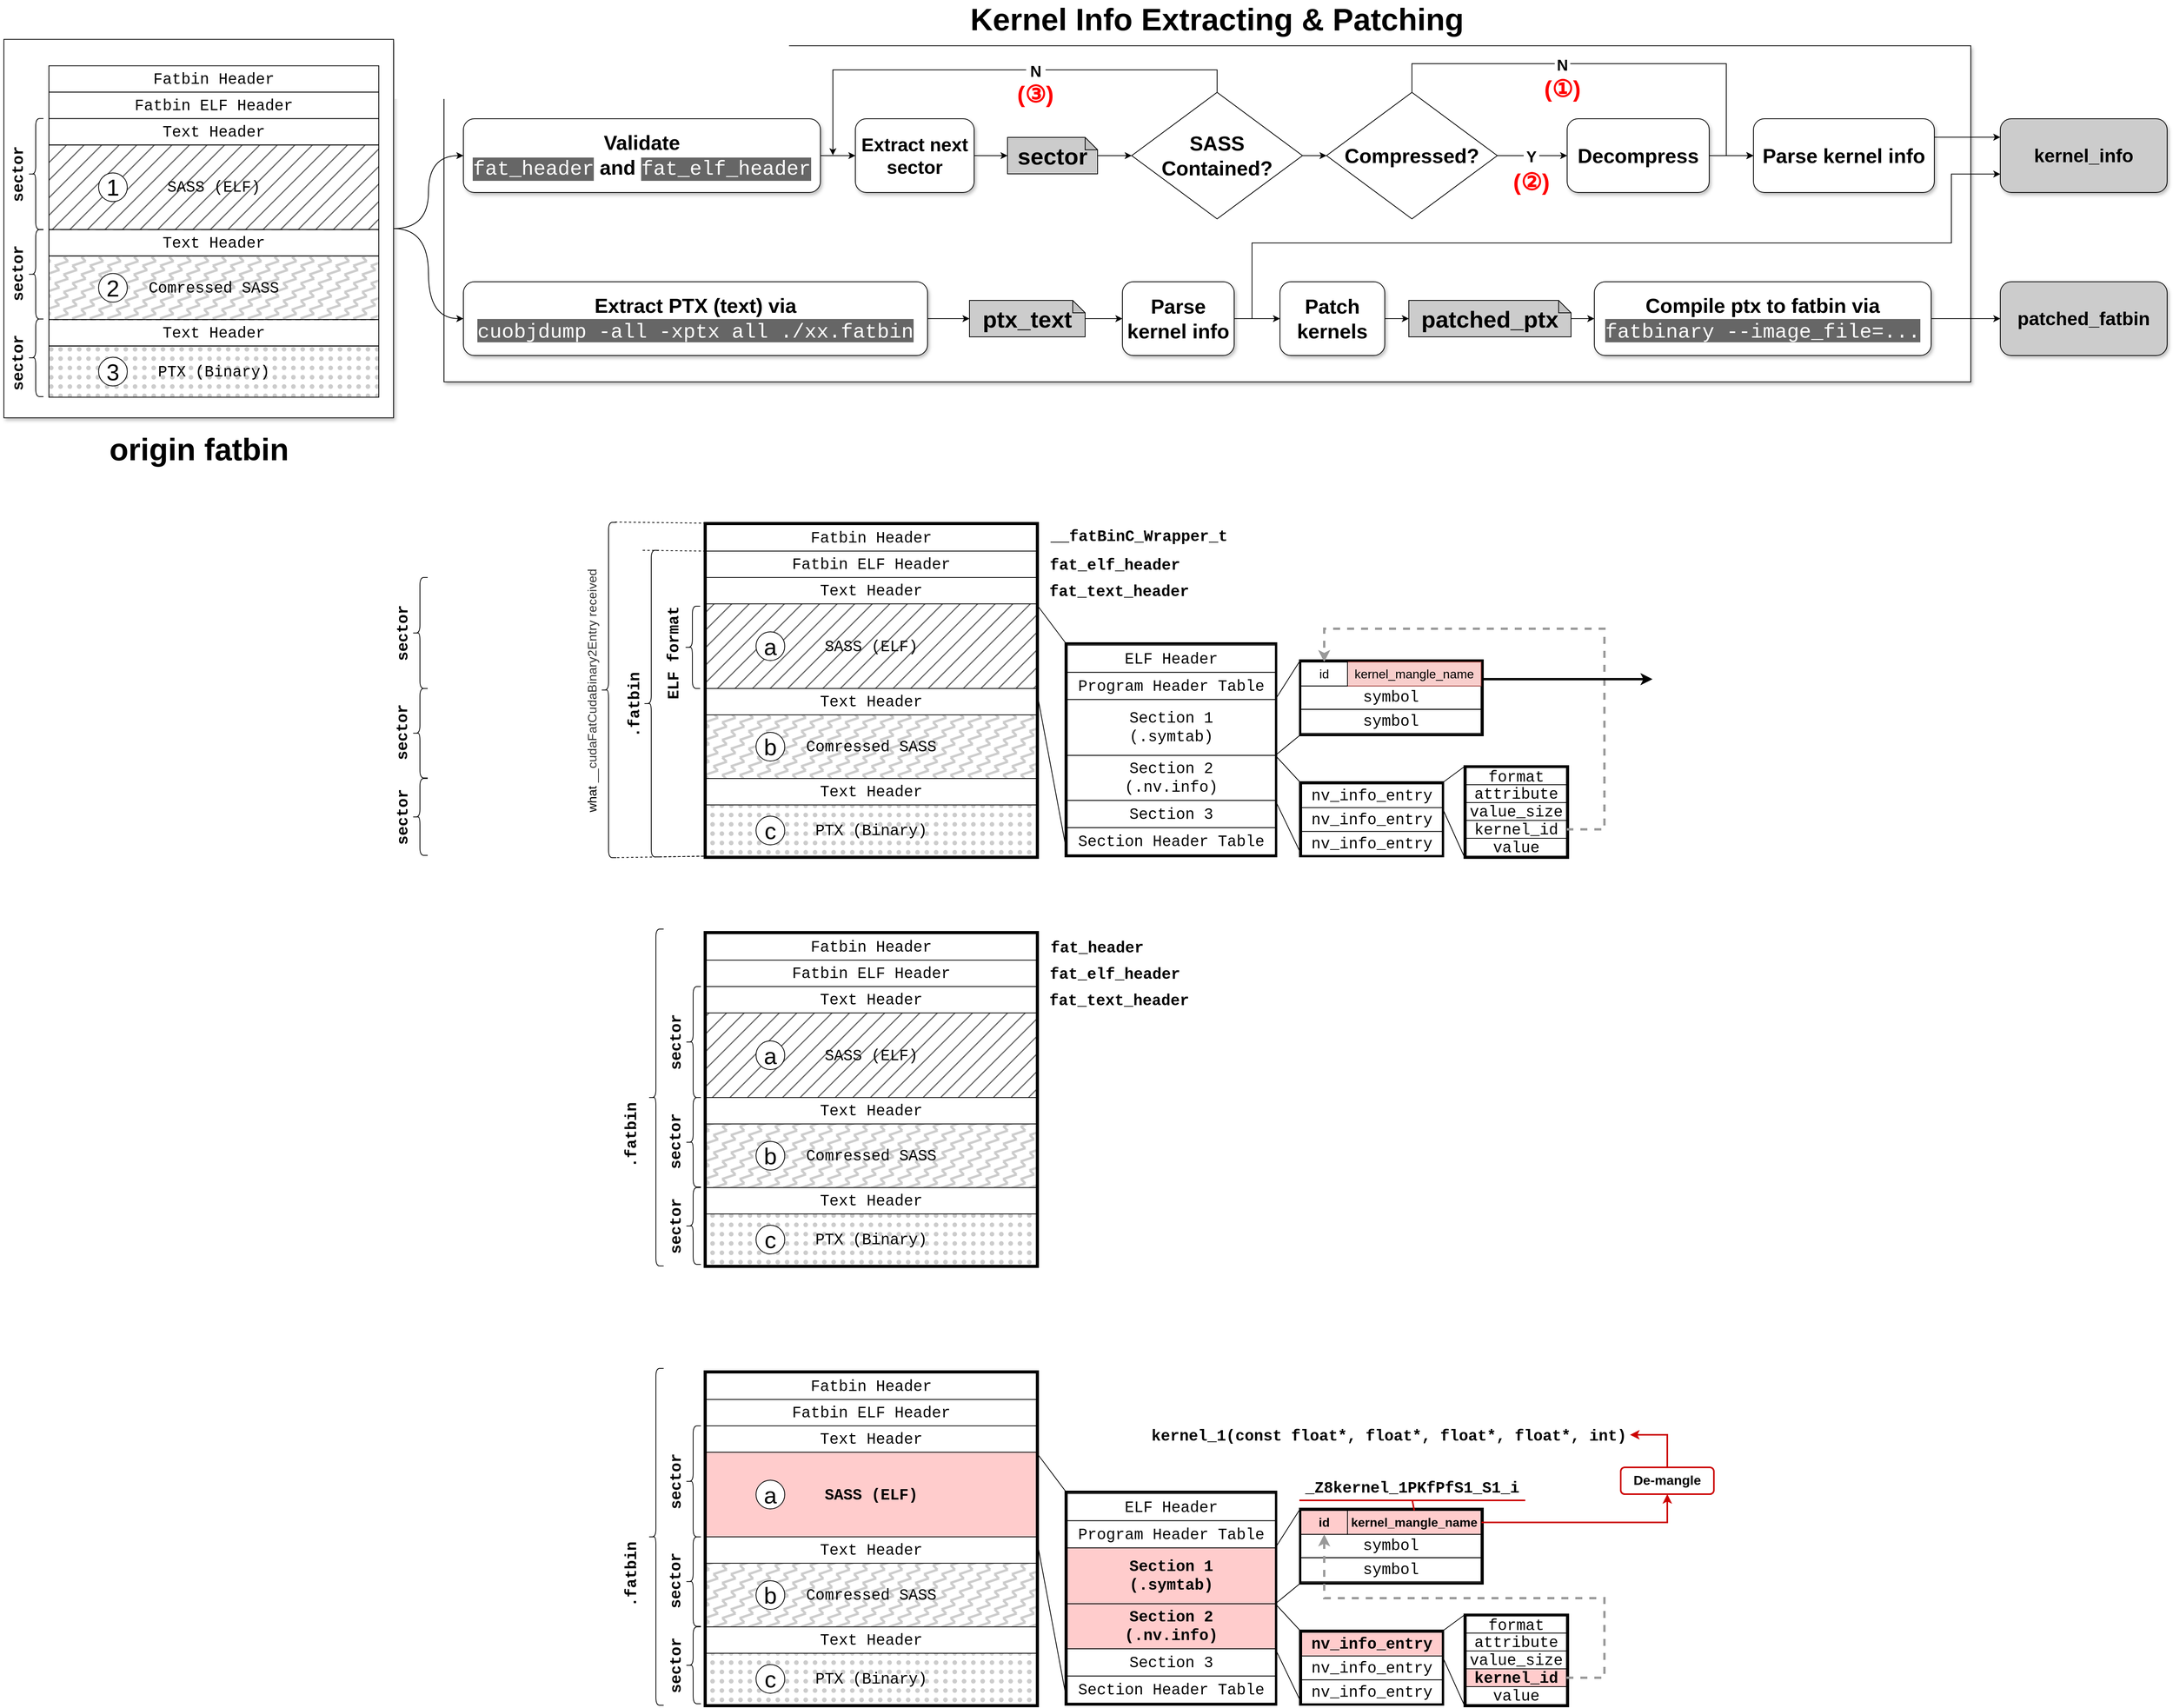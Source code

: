 <mxfile version="24.7.8">
  <diagram name="Page-1" id="5G6UnUZ4XgkQbffm_mdF">
    <mxGraphModel dx="1962" dy="54" grid="0" gridSize="10" guides="1" tooltips="1" connect="1" arrows="1" fold="1" page="0" pageScale="1" pageWidth="850" pageHeight="1100" math="0" shadow="0">
      <root>
        <mxCell id="0" />
        <mxCell id="1" parent="0" />
        <mxCell id="0tD4z1V8y3oFqeU8EevT-153" value="" style="rounded=0;whiteSpace=wrap;html=1;fillColor=none;strokeWidth=3;" parent="1" vertex="1">
          <mxGeometry x="1357" y="1684" width="235" height="96" as="geometry" />
        </mxCell>
        <mxCell id="0tD4z1V8y3oFqeU8EevT-233" value="" style="rounded=0;whiteSpace=wrap;html=1;fillColor=none;strokeWidth=3;" parent="1" vertex="1">
          <mxGeometry x="1357" y="2777" width="235" height="96" as="geometry" />
        </mxCell>
        <mxCell id="0tD4z1V8y3oFqeU8EevT-146" value="" style="rounded=0;whiteSpace=wrap;html=1;fillColor=none;strokeWidth=3;" parent="1" vertex="1">
          <mxGeometry x="1569" y="1820.38" width="133" height="117.62" as="geometry" />
        </mxCell>
        <mxCell id="0tD4z1V8y3oFqeU8EevT-138" value="" style="rounded=0;whiteSpace=wrap;html=1;fillColor=none;strokeWidth=3;" parent="1" vertex="1">
          <mxGeometry x="590" y="1507" width="429" height="431" as="geometry" />
        </mxCell>
        <mxCell id="0tD4z1V8y3oFqeU8EevT-139" value="" style="rounded=0;whiteSpace=wrap;html=1;fillColor=none;strokeWidth=3;" parent="1" vertex="1">
          <mxGeometry x="1055" y="1662" width="271" height="274" as="geometry" />
        </mxCell>
        <mxCell id="0tD4z1V8y3oFqeU8EevT-140" value="" style="rounded=0;whiteSpace=wrap;html=1;fillColor=none;strokeWidth=3;" parent="1" vertex="1">
          <mxGeometry x="1357" y="1841" width="184" height="95" as="geometry" />
        </mxCell>
        <mxCell id="0tD4z1V8y3oFqeU8EevT-35" value="" style="rounded=0;whiteSpace=wrap;html=1;shadow=1;" parent="1" vertex="1">
          <mxGeometry x="254" y="892" width="1967" height="433" as="geometry" />
        </mxCell>
        <mxCell id="0tD4z1V8y3oFqeU8EevT-52" value="" style="rounded=0;whiteSpace=wrap;html=1;fillStyle=solid;shadow=1;" parent="1" vertex="1" diagramCategory="general" diagramName="Rectangle">
          <mxGeometry x="-313" y="883.75" width="502" height="487.5" as="geometry" />
        </mxCell>
        <mxCell id="0tD4z1V8y3oFqeU8EevT-1" value="&lt;font face=&quot;Courier New&quot; style=&quot;font-size: 20px;&quot;&gt;Fatbin Header&lt;/font&gt;" style="rounded=0;whiteSpace=wrap;html=1;" parent="1" vertex="1" diagramCategory="general" diagramName="Rectangle">
          <mxGeometry x="-255" y="917.75" width="425" height="34" as="geometry" />
        </mxCell>
        <mxCell id="0tD4z1V8y3oFqeU8EevT-2" value="&lt;font face=&quot;Courier New&quot; style=&quot;font-size: 20px;&quot;&gt;Text Header&lt;/font&gt;" style="rounded=0;whiteSpace=wrap;html=1;fillColor=#FFFFFF;fillStyle=solid;" parent="1" diagramName="Rectangle" vertex="1" diagramCategory="general">
          <mxGeometry x="-255" y="985.75" width="425" height="34" as="geometry" />
        </mxCell>
        <mxCell id="0tD4z1V8y3oFqeU8EevT-3" value="&lt;font face=&quot;Courier New&quot; style=&quot;font-size: 20px;&quot;&gt;SASS (ELF)&lt;/font&gt;" style="rounded=0;whiteSpace=wrap;html=1;fillColor=#666666;fillStyle=hatch;" parent="1" vertex="1" diagramCategory="general" diagramName="Rectangle">
          <mxGeometry x="-255" y="1019.75" width="425" height="109" as="geometry" />
        </mxCell>
        <mxCell id="0tD4z1V8y3oFqeU8EevT-4" value="&lt;font face=&quot;Courier New&quot; style=&quot;font-size: 20px;&quot;&gt;Text Header&lt;/font&gt;" style="rounded=0;whiteSpace=wrap;html=1;fillColor=#FFFFFF;fillStyle=zigzag-line;" parent="1" diagramCategory="general" diagramName="Rectangle" vertex="1">
          <mxGeometry x="-255" y="1128.75" width="425" height="34" as="geometry" />
        </mxCell>
        <mxCell id="0tD4z1V8y3oFqeU8EevT-5" value="&lt;font face=&quot;Courier New&quot; style=&quot;font-size: 20px;&quot;&gt;Comressed SASS&lt;/font&gt;" style="rounded=0;whiteSpace=wrap;html=1;fillColor=#CCCCCC;fillStyle=zigzag-line;" parent="1" vertex="1" diagramCategory="general" diagramName="Rectangle">
          <mxGeometry x="-255" y="1162.75" width="425" height="82" as="geometry" />
        </mxCell>
        <mxCell id="0tD4z1V8y3oFqeU8EevT-8" value="&lt;font face=&quot;Courier New&quot;&gt;&lt;span style=&quot;font-size: 20px;&quot;&gt;PTX (Binary)&lt;/span&gt;&lt;/font&gt;" style="rounded=0;whiteSpace=wrap;html=1;fillColor=#CCCCCC;fillStyle=dots;" parent="1" diagramCategory="general" diagramName="Rectangle" vertex="1">
          <mxGeometry x="-255" y="1278.75" width="425" height="66" as="geometry" />
        </mxCell>
        <mxCell id="0tD4z1V8y3oFqeU8EevT-9" value="&lt;font face=&quot;Courier New&quot; style=&quot;font-size: 20px;&quot;&gt;Text Header&lt;/font&gt;" style="rounded=0;whiteSpace=wrap;html=1;fillColor=#FFFFFF;fillStyle=dots;" parent="1" vertex="1" diagramCategory="general" diagramName="Rectangle">
          <mxGeometry x="-255" y="1244.75" width="425" height="34" as="geometry" />
        </mxCell>
        <mxCell id="0tD4z1V8y3oFqeU8EevT-11" value="" style="shape=curlyBracket;whiteSpace=wrap;html=1;rounded=1;" parent="1" vertex="1" diagramCategory="misc" diagramName="CurlyBracket">
          <mxGeometry x="-282" y="985.75" width="20" height="143" as="geometry" />
        </mxCell>
        <mxCell id="0tD4z1V8y3oFqeU8EevT-13" value="&lt;font face=&quot;Courier New&quot; style=&quot;font-size: 20px;&quot;&gt;Fatbin ELF Header&lt;/font&gt;" style="rounded=0;whiteSpace=wrap;html=1;" parent="1" vertex="1" diagramCategory="general" diagramName="Rectangle">
          <mxGeometry x="-255" y="951.75" width="425" height="34" as="geometry" />
        </mxCell>
        <mxCell id="0tD4z1V8y3oFqeU8EevT-15" value="&lt;font face=&quot;Courier New&quot; style=&quot;font-size: 20px;&quot;&gt;&lt;b style=&quot;font-size: 20px;&quot;&gt;sector&lt;/b&gt;&lt;/font&gt;" style="text;html=1;strokeColor=none;fillColor=none;align=center;verticalAlign=middle;whiteSpace=wrap;rounded=0;fontSize=20;rotation=-90;" parent="1" vertex="1" diagramCategory="general" diagramName="text">
          <mxGeometry x="-333" y="1047.25" width="75" height="20" as="geometry" />
        </mxCell>
        <mxCell id="0tD4z1V8y3oFqeU8EevT-37" style="edgeStyle=orthogonalEdgeStyle;rounded=0;orthogonalLoop=1;jettySize=auto;html=1;exitX=1;exitY=0.5;exitDx=0;exitDy=0;curved=1;" parent="1" source="0tD4z1V8y3oFqeU8EevT-52" target="0tD4z1V8y3oFqeU8EevT-32" edge="1">
          <mxGeometry relative="1" as="geometry">
            <mxPoint x="236" y="1062" as="sourcePoint" />
          </mxGeometry>
        </mxCell>
        <mxCell id="0tD4z1V8y3oFqeU8EevT-51" style="edgeStyle=orthogonalEdgeStyle;rounded=0;orthogonalLoop=1;jettySize=auto;html=1;entryX=0;entryY=0.5;entryDx=0;entryDy=0;curved=1;exitX=1;exitY=0.5;exitDx=0;exitDy=0;" parent="1" source="0tD4z1V8y3oFqeU8EevT-52" target="0tD4z1V8y3oFqeU8EevT-49" edge="1">
          <mxGeometry relative="1" as="geometry">
            <mxPoint x="236" y="1061.5" as="sourcePoint" />
          </mxGeometry>
        </mxCell>
        <mxCell id="0tD4z1V8y3oFqeU8EevT-106" style="edgeStyle=orthogonalEdgeStyle;rounded=0;orthogonalLoop=1;jettySize=auto;html=1;" parent="1" source="0tD4z1V8y3oFqeU8EevT-32" target="0tD4z1V8y3oFqeU8EevT-105" edge="1">
          <mxGeometry relative="1" as="geometry" />
        </mxCell>
        <mxCell id="0tD4z1V8y3oFqeU8EevT-32" value="&lt;font style=&quot;font-size: 26px;&quot;&gt;&lt;b&gt;Validate&lt;/b&gt;&lt;/font&gt;&lt;div style=&quot;font-size: 26px;&quot;&gt;&lt;font style=&quot;font-size: 26px;&quot;&gt;&lt;font color=&quot;#ffffff&quot; style=&quot;background-color: rgb(102, 102, 102); font-size: 26px;&quot; face=&quot;Courier New&quot;&gt;fat_header&lt;/font&gt;&amp;nbsp;&lt;b&gt;and&lt;/b&gt;&amp;nbsp;&lt;font color=&quot;#ffffff&quot; style=&quot;background-color: rgb(102, 102, 102); font-size: 26px;&quot; face=&quot;Courier New&quot;&gt;fat_elf_header&lt;/font&gt;&lt;/font&gt;&lt;/div&gt;" style="rounded=1;whiteSpace=wrap;html=1;shadow=1;" parent="1" vertex="1">
          <mxGeometry x="279" y="986" width="460" height="95" as="geometry" />
        </mxCell>
        <mxCell id="0tD4z1V8y3oFqeU8EevT-42" style="edgeStyle=orthogonalEdgeStyle;rounded=0;orthogonalLoop=1;jettySize=auto;html=1;entryX=0;entryY=0.5;entryDx=0;entryDy=0;" parent="1" source="0tD4z1V8y3oFqeU8EevT-33" target="0tD4z1V8y3oFqeU8EevT-41" edge="1">
          <mxGeometry relative="1" as="geometry" />
        </mxCell>
        <mxCell id="0tD4z1V8y3oFqeU8EevT-33" value="&lt;b&gt;&lt;font style=&quot;font-size: 30px;&quot;&gt;sector&lt;/font&gt;&lt;/b&gt;" style="shape=note;whiteSpace=wrap;html=1;backgroundOutline=1;darkOpacity=0.05;size=16;fillColor=#CCCCCC;" parent="1" vertex="1">
          <mxGeometry x="980" y="1010" width="116" height="47" as="geometry" />
        </mxCell>
        <mxCell id="0tD4z1V8y3oFqeU8EevT-95" style="edgeStyle=orthogonalEdgeStyle;rounded=0;orthogonalLoop=1;jettySize=auto;html=1;entryX=0;entryY=0.5;entryDx=0;entryDy=0;" parent="1" source="0tD4z1V8y3oFqeU8EevT-41" target="0tD4z1V8y3oFqeU8EevT-94" edge="1">
          <mxGeometry relative="1" as="geometry" />
        </mxCell>
        <mxCell id="0tD4z1V8y3oFqeU8EevT-41" value="&lt;b style=&quot;font-size: 26px;&quot;&gt;&lt;font style=&quot;font-size: 26px;&quot;&gt;SASS Contained?&lt;/font&gt;&lt;/b&gt;" style="rhombus;whiteSpace=wrap;html=1;fontSize=26;" parent="1" vertex="1">
          <mxGeometry x="1140" y="952" width="220" height="163" as="geometry" />
        </mxCell>
        <mxCell id="0tD4z1V8y3oFqeU8EevT-45" style="edgeStyle=orthogonalEdgeStyle;rounded=0;orthogonalLoop=1;jettySize=auto;html=1;exitX=0.5;exitY=0;exitDx=0;exitDy=0;" parent="1" source="0tD4z1V8y3oFqeU8EevT-41" edge="1">
          <mxGeometry relative="1" as="geometry">
            <mxPoint x="755" y="1033" as="targetPoint" />
            <mxPoint x="1176" y="952" as="sourcePoint" />
            <Array as="points">
              <mxPoint x="1250" y="923" />
              <mxPoint x="755" y="923" />
            </Array>
          </mxGeometry>
        </mxCell>
        <mxCell id="0tD4z1V8y3oFqeU8EevT-48" value="&lt;font style=&quot;font-size: 20px;&quot;&gt;&lt;b style=&quot;font-size: 20px;&quot;&gt;N&lt;/b&gt;&lt;/font&gt;" style="text;html=1;strokeColor=none;fillColor=default;align=center;verticalAlign=middle;whiteSpace=wrap;rounded=0;fontSize=20;fontFamily=Helvetica;" parent="1" diagramCategory="general" diagramName="text" vertex="1">
          <mxGeometry x="1004" y="909" width="25" height="30" as="geometry" />
        </mxCell>
        <mxCell id="0tD4z1V8y3oFqeU8EevT-49" value="&lt;font style=&quot;font-size: 26px;&quot;&gt;&lt;b&gt;Extract PTX (text) via&lt;/b&gt;&lt;/font&gt;&lt;div style=&quot;font-size: 26px;&quot;&gt;&lt;span style=&quot;background-color: rgb(102, 102, 102);&quot;&gt;&lt;font color=&quot;#ffffff&quot; style=&quot;font-size: 26px;&quot; face=&quot;Courier New&quot;&gt;cuobjdump -all -xptx all ./xx.fatbin&lt;/font&gt;&lt;/span&gt;&lt;br&gt;&lt;/div&gt;" style="rounded=1;whiteSpace=wrap;html=1;shadow=1;" parent="1" vertex="1">
          <mxGeometry x="279" y="1196" width="598" height="95" as="geometry" />
        </mxCell>
        <mxCell id="0tD4z1V8y3oFqeU8EevT-53" value="" style="shape=curlyBracket;whiteSpace=wrap;html=1;rounded=1;" parent="1" vertex="1" diagramCategory="misc" diagramName="CurlyBracket">
          <mxGeometry x="-282" y="1128.75" width="20" height="115.25" as="geometry" />
        </mxCell>
        <mxCell id="0tD4z1V8y3oFqeU8EevT-54" value="&lt;font face=&quot;Courier New&quot; style=&quot;font-size: 20px;&quot;&gt;&lt;b style=&quot;font-size: 20px;&quot;&gt;sector&lt;/b&gt;&lt;/font&gt;" style="text;html=1;strokeColor=none;fillColor=none;align=center;verticalAlign=middle;whiteSpace=wrap;rounded=0;fontSize=20;rotation=-90;" parent="1" vertex="1" diagramCategory="general" diagramName="text">
          <mxGeometry x="-333" y="1175" width="75" height="20" as="geometry" />
        </mxCell>
        <mxCell id="0tD4z1V8y3oFqeU8EevT-58" value="&lt;font face=&quot;Courier New&quot; style=&quot;font-size: 20px;&quot;&gt;Fatbin Header&lt;/font&gt;" style="rounded=0;whiteSpace=wrap;html=1;" parent="1" vertex="1" diagramCategory="general" diagramName="Rectangle">
          <mxGeometry x="592" y="1509" width="425" height="34" as="geometry" />
        </mxCell>
        <mxCell id="0tD4z1V8y3oFqeU8EevT-59" value="&lt;font face=&quot;Courier New&quot; style=&quot;font-size: 20px;&quot;&gt;Text Header&lt;/font&gt;" style="rounded=0;whiteSpace=wrap;html=1;fillColor=#FFFFFF;fillStyle=solid;" parent="1" diagramName="Rectangle" vertex="1" diagramCategory="general">
          <mxGeometry x="592" y="1577" width="425" height="34" as="geometry" />
        </mxCell>
        <mxCell id="0tD4z1V8y3oFqeU8EevT-60" value="&lt;font face=&quot;Courier New&quot; style=&quot;font-size: 20px;&quot;&gt;SASS (ELF)&lt;/font&gt;" style="rounded=0;whiteSpace=wrap;html=1;fillColor=#666666;fillStyle=hatch;" parent="1" vertex="1" diagramCategory="general" diagramName="Rectangle">
          <mxGeometry x="592" y="1611" width="425" height="109" as="geometry" />
        </mxCell>
        <mxCell id="0tD4z1V8y3oFqeU8EevT-61" value="&lt;span style=&quot;font-family: &amp;quot;Courier New&amp;quot;; font-size: 20px;&quot;&gt;Text Header&lt;/span&gt;" style="rounded=0;whiteSpace=wrap;html=1;fillColor=#FFFFFF;fillStyle=solid;" parent="1" diagramCategory="general" diagramName="Rectangle" vertex="1">
          <mxGeometry x="592" y="1720" width="425" height="34" as="geometry" />
        </mxCell>
        <mxCell id="0tD4z1V8y3oFqeU8EevT-62" value="&lt;font face=&quot;Courier New&quot; style=&quot;font-size: 20px;&quot;&gt;Comressed SASS&lt;/font&gt;" style="rounded=0;whiteSpace=wrap;html=1;fillColor=#CCCCCC;fillStyle=zigzag-line;" parent="1" vertex="1" diagramCategory="general" diagramName="Rectangle">
          <mxGeometry x="592" y="1754" width="425" height="82" as="geometry" />
        </mxCell>
        <mxCell id="0tD4z1V8y3oFqeU8EevT-63" value="&lt;font face=&quot;Courier New&quot;&gt;&lt;span style=&quot;font-size: 20px;&quot;&gt;PTX (Binary)&lt;/span&gt;&lt;/font&gt;" style="rounded=0;whiteSpace=wrap;html=1;fillColor=#CCCCCC;fillStyle=dots;" parent="1" diagramCategory="general" diagramName="Rectangle" vertex="1">
          <mxGeometry x="592" y="1870" width="425" height="66" as="geometry" />
        </mxCell>
        <mxCell id="0tD4z1V8y3oFqeU8EevT-64" value="&lt;span style=&quot;font-family: &amp;quot;Courier New&amp;quot;; font-size: 20px;&quot;&gt;Text Header&lt;/span&gt;" style="rounded=0;whiteSpace=wrap;html=1;fillColor=#FFFFFF;fillStyle=solid;" parent="1" vertex="1" diagramCategory="general" diagramName="Rectangle">
          <mxGeometry x="592" y="1836" width="425" height="34" as="geometry" />
        </mxCell>
        <mxCell id="0tD4z1V8y3oFqeU8EevT-65" value="&lt;font face=&quot;Courier New&quot;&gt;&lt;b&gt;__fatBinC_Wrapper_t&lt;/b&gt;&lt;/font&gt;" style="text;html=1;strokeColor=none;fillColor=none;align=center;verticalAlign=middle;whiteSpace=wrap;rounded=0;fontSize=20;" parent="1" vertex="1" diagramCategory="general" diagramName="text">
          <mxGeometry x="1033" y="1513" width="233" height="20" as="geometry" />
        </mxCell>
        <mxCell id="0tD4z1V8y3oFqeU8EevT-66" value="" style="shape=curlyBracket;whiteSpace=wrap;html=1;rounded=1;" parent="1" vertex="1" diagramCategory="misc" diagramName="CurlyBracket">
          <mxGeometry x="213" y="1577" width="20" height="143" as="geometry" />
        </mxCell>
        <mxCell id="0tD4z1V8y3oFqeU8EevT-67" value="&lt;font face=&quot;Courier New&quot; style=&quot;font-size: 20px;&quot;&gt;&lt;b style=&quot;font-size: 20px;&quot;&gt;fat_text_header&lt;/b&gt;&lt;/font&gt;" style="text;html=1;strokeColor=none;fillColor=none;align=center;verticalAlign=middle;whiteSpace=wrap;rounded=0;fontSize=20;" parent="1" diagramCategory="general" diagramName="text" vertex="1">
          <mxGeometry x="1095" y="1584" width="58" height="20" as="geometry" />
        </mxCell>
        <mxCell id="0tD4z1V8y3oFqeU8EevT-68" value="&lt;font face=&quot;Courier New&quot; style=&quot;font-size: 20px;&quot;&gt;Fatbin ELF Header&lt;/font&gt;" style="rounded=0;whiteSpace=wrap;html=1;" parent="1" vertex="1" diagramCategory="general" diagramName="Rectangle">
          <mxGeometry x="592" y="1543" width="425" height="34" as="geometry" />
        </mxCell>
        <mxCell id="0tD4z1V8y3oFqeU8EevT-69" value="&lt;font face=&quot;Courier New&quot; style=&quot;font-size: 20px;&quot;&gt;&lt;b style=&quot;font-size: 20px;&quot;&gt;fat_elf_header&lt;/b&gt;&lt;/font&gt;" style="text;html=1;strokeColor=none;fillColor=none;align=center;verticalAlign=middle;whiteSpace=wrap;rounded=0;fontSize=20;" parent="1" diagramCategory="general" diagramName="text" vertex="1">
          <mxGeometry x="1033" y="1550" width="171" height="20" as="geometry" />
        </mxCell>
        <mxCell id="0tD4z1V8y3oFqeU8EevT-70" value="&lt;font face=&quot;Courier New&quot; style=&quot;font-size: 20px;&quot;&gt;&lt;b style=&quot;font-size: 20px;&quot;&gt;sector&lt;/b&gt;&lt;/font&gt;" style="text;html=1;strokeColor=none;fillColor=none;align=center;verticalAlign=middle;whiteSpace=wrap;rounded=0;fontSize=20;rotation=-90;" parent="1" vertex="1" diagramCategory="general" diagramName="text">
          <mxGeometry x="162" y="1638.5" width="75" height="20" as="geometry" />
        </mxCell>
        <mxCell id="0tD4z1V8y3oFqeU8EevT-71" value="&lt;span style=&quot;font-family: &amp;quot;Courier New&amp;quot;; font-size: 20px;&quot;&gt;ELF Header&lt;/span&gt;" style="rounded=0;whiteSpace=wrap;html=1;" parent="1" diagramCategory="general" diagramName="Rectangle" vertex="1">
          <mxGeometry x="1057" y="1664.25" width="268" height="35" as="geometry" />
        </mxCell>
        <mxCell id="0tD4z1V8y3oFqeU8EevT-72" value="&lt;font face=&quot;Courier New&quot;&gt;&lt;span style=&quot;font-size: 20px;&quot;&gt;Program Header Table&lt;/span&gt;&lt;/font&gt;" style="rounded=0;whiteSpace=wrap;html=1;" parent="1" vertex="1" diagramCategory="general" diagramName="Rectangle">
          <mxGeometry x="1057" y="1699.25" width="268" height="35" as="geometry" />
        </mxCell>
        <mxCell id="0tD4z1V8y3oFqeU8EevT-73" value="&lt;font face=&quot;Courier New&quot;&gt;&lt;span style=&quot;font-size: 20px;&quot;&gt;Section Header Table&lt;/span&gt;&lt;/font&gt;" style="rounded=0;whiteSpace=wrap;html=1;" parent="1" vertex="1" diagramCategory="general" diagramName="Rectangle">
          <mxGeometry x="1057" y="1899.25" width="268" height="35" as="geometry" />
        </mxCell>
        <mxCell id="0tD4z1V8y3oFqeU8EevT-74" value="&lt;font face=&quot;Courier New&quot;&gt;&lt;span style=&quot;font-size: 20px;&quot;&gt;Section 1&lt;br /&gt;(.symtab)&lt;br /&gt;&lt;/span&gt;&lt;/font&gt;" style="rounded=0;whiteSpace=wrap;html=1;" parent="1" diagramName="Rectangle" vertex="1" diagramCategory="general">
          <mxGeometry x="1057" y="1734.25" width="268" height="72" as="geometry" />
        </mxCell>
        <mxCell id="0tD4z1V8y3oFqeU8EevT-75" value="&lt;font face=&quot;Courier New&quot;&gt;&lt;span style=&quot;font-size: 20px;&quot;&gt;Section 2&lt;/span&gt;&lt;/font&gt;&lt;div&gt;&lt;font face=&quot;Courier New&quot;&gt;&lt;span style=&quot;font-size: 20px;&quot;&gt;(.nv.info)&lt;/span&gt;&lt;/font&gt;&lt;/div&gt;" style="rounded=0;whiteSpace=wrap;html=1;" parent="1" diagramCategory="general" diagramName="Rectangle" vertex="1">
          <mxGeometry x="1057" y="1806.25" width="268" height="58" as="geometry" />
        </mxCell>
        <mxCell id="0tD4z1V8y3oFqeU8EevT-76" value="&lt;font face=&quot;Courier New&quot;&gt;&lt;span style=&quot;font-size: 20px;&quot;&gt;Section 3&lt;/span&gt;&lt;/font&gt;" style="rounded=0;whiteSpace=wrap;html=1;" parent="1" diagramName="Rectangle" vertex="1" diagramCategory="general">
          <mxGeometry x="1057" y="1864.25" width="268" height="35" as="geometry" />
        </mxCell>
        <mxCell id="0tD4z1V8y3oFqeU8EevT-77" value="" style="endArrow=none;html=1;entryX=0;entryY=0;entryDx=0;entryDy=0;exitX=1;exitY=1;exitDx=0;exitDy=0;" parent="1" source="0tD4z1V8y3oFqeU8EevT-59" target="0tD4z1V8y3oFqeU8EevT-71" edge="1" diagramCategory="general" diagramName="straight">
          <mxGeometry width="50" height="50" relative="1" as="geometry">
            <mxPoint x="824" y="1904" as="sourcePoint" />
            <mxPoint x="874" y="1854" as="targetPoint" />
          </mxGeometry>
        </mxCell>
        <mxCell id="0tD4z1V8y3oFqeU8EevT-78" value="" style="endArrow=none;html=1;entryX=0;entryY=1;entryDx=0;entryDy=0;exitX=1;exitY=1;exitDx=0;exitDy=0;" parent="1" source="0tD4z1V8y3oFqeU8EevT-60" target="0tD4z1V8y3oFqeU8EevT-73" diagramName="straight" diagramCategory="general" edge="1">
          <mxGeometry width="50" height="50" relative="1" as="geometry">
            <mxPoint x="1027" y="1877" as="sourcePoint" />
            <mxPoint x="1125" y="1756" as="targetPoint" />
          </mxGeometry>
        </mxCell>
        <mxCell id="0tD4z1V8y3oFqeU8EevT-79" value="" style="shape=curlyBracket;whiteSpace=wrap;html=1;rounded=1;" parent="1" vertex="1" diagramCategory="misc" diagramName="CurlyBracket">
          <mxGeometry x="456" y="1506" width="20" height="432" as="geometry" />
        </mxCell>
        <mxCell id="0tD4z1V8y3oFqeU8EevT-80" value="&lt;font style=&quot;font-size: 16px;&quot; face=&quot;Helvetica&quot;&gt;what&amp;nbsp;&lt;span style=&quot;color: rgb(51, 51, 51); letter-spacing: 0.15px; text-align: start;&quot;&gt;__cudaFatCudaBinary2Entry received&lt;/span&gt;&lt;/font&gt;" style="text;html=1;strokeColor=none;fillColor=none;align=center;verticalAlign=middle;whiteSpace=wrap;rounded=0;fontSize=20;rotation=-90;" parent="1" vertex="1" diagramCategory="general" diagramName="text">
          <mxGeometry x="273.5" y="1713" width="338" height="20" as="geometry" />
        </mxCell>
        <mxCell id="0tD4z1V8y3oFqeU8EevT-81" value="" style="shape=curlyBracket;whiteSpace=wrap;html=1;rounded=1;" parent="1" vertex="1" diagramCategory="misc" diagramName="CurlyBracket">
          <mxGeometry x="213" y="1720" width="20" height="115.25" as="geometry" />
        </mxCell>
        <mxCell id="0tD4z1V8y3oFqeU8EevT-82" value="&lt;font face=&quot;Courier New&quot; style=&quot;font-size: 20px;&quot;&gt;&lt;b style=&quot;font-size: 20px;&quot;&gt;sector&lt;/b&gt;&lt;/font&gt;" style="text;html=1;strokeColor=none;fillColor=none;align=center;verticalAlign=middle;whiteSpace=wrap;rounded=0;fontSize=20;rotation=-90;" parent="1" vertex="1" diagramCategory="general" diagramName="text">
          <mxGeometry x="162" y="1766.25" width="75" height="20" as="geometry" />
        </mxCell>
        <mxCell id="0tD4z1V8y3oFqeU8EevT-83" value="&lt;font style=&quot;font-size: 30px;&quot;&gt;a&lt;/font&gt;" style="ellipse;whiteSpace=wrap;html=1;aspect=fixed;" parent="1" vertex="1">
          <mxGeometry x="656" y="1647" width="37" height="37" as="geometry" />
        </mxCell>
        <mxCell id="0tD4z1V8y3oFqeU8EevT-85" value="&lt;font style=&quot;font-size: 30px;&quot;&gt;b&lt;/font&gt;" style="ellipse;whiteSpace=wrap;html=1;aspect=fixed;" parent="1" vertex="1">
          <mxGeometry x="656" y="1776.5" width="37" height="37" as="geometry" />
        </mxCell>
        <mxCell id="0tD4z1V8y3oFqeU8EevT-86" value="&lt;span style=&quot;font-size: 30px;&quot;&gt;c&lt;/span&gt;" style="ellipse;whiteSpace=wrap;html=1;aspect=fixed;" parent="1" vertex="1">
          <mxGeometry x="656" y="1884.5" width="37" height="37" as="geometry" />
        </mxCell>
        <mxCell id="0tD4z1V8y3oFqeU8EevT-87" value="&lt;font style=&quot;font-size: 30px;&quot;&gt;1&lt;/font&gt;" style="ellipse;whiteSpace=wrap;html=1;aspect=fixed;" parent="1" vertex="1">
          <mxGeometry x="-191" y="1055.75" width="37" height="37" as="geometry" />
        </mxCell>
        <mxCell id="0tD4z1V8y3oFqeU8EevT-88" value="&lt;font style=&quot;font-size: 30px;&quot;&gt;2&lt;/font&gt;" style="ellipse;whiteSpace=wrap;html=1;aspect=fixed;" parent="1" vertex="1">
          <mxGeometry x="-191" y="1185.25" width="37" height="37" as="geometry" />
        </mxCell>
        <mxCell id="0tD4z1V8y3oFqeU8EevT-89" value="&lt;font style=&quot;font-size: 30px;&quot;&gt;3&lt;/font&gt;" style="ellipse;whiteSpace=wrap;html=1;aspect=fixed;" parent="1" vertex="1">
          <mxGeometry x="-191" y="1293.25" width="37" height="37" as="geometry" />
        </mxCell>
        <mxCell id="0tD4z1V8y3oFqeU8EevT-92" value="&lt;div style=&quot;text-align: start;&quot;&gt;&lt;span style=&quot;background-color: initial;&quot;&gt;&lt;font style=&quot;&quot; color=&quot;#ff0000&quot;&gt;&lt;b style=&quot;font-size: 30px;&quot;&gt;(&lt;/b&gt;&lt;font face=&quot;PingFang SC, Lantinghei SC, Microsoft YaHei, arial, 宋体, sans-serif, tahoma&quot;&gt;&lt;span style=&quot;font-size: 30px;&quot;&gt;&lt;b&gt;③&lt;/b&gt;&lt;/span&gt;&lt;/font&gt;&lt;b style=&quot;font-size: 30px;&quot;&gt;)&lt;/b&gt;&lt;/font&gt;&lt;/span&gt;&lt;/div&gt;" style="text;html=1;align=center;verticalAlign=middle;whiteSpace=wrap;rounded=0;fontColor=#808080;fontStyle=0" parent="1" vertex="1">
          <mxGeometry x="977" y="939" width="78" height="30" as="geometry" />
        </mxCell>
        <mxCell id="0tD4z1V8y3oFqeU8EevT-97" style="edgeStyle=orthogonalEdgeStyle;rounded=0;orthogonalLoop=1;jettySize=auto;html=1;entryX=0;entryY=0.5;entryDx=0;entryDy=0;" parent="1" source="0tD4z1V8y3oFqeU8EevT-94" target="0tD4z1V8y3oFqeU8EevT-96" edge="1">
          <mxGeometry relative="1" as="geometry" />
        </mxCell>
        <mxCell id="0tD4z1V8y3oFqeU8EevT-110" style="edgeStyle=orthogonalEdgeStyle;rounded=0;orthogonalLoop=1;jettySize=auto;html=1;entryX=0;entryY=0.5;entryDx=0;entryDy=0;" parent="1" source="0tD4z1V8y3oFqeU8EevT-94" target="0tD4z1V8y3oFqeU8EevT-108" edge="1">
          <mxGeometry relative="1" as="geometry">
            <Array as="points">
              <mxPoint x="1501" y="915" />
              <mxPoint x="1906" y="915" />
            </Array>
          </mxGeometry>
        </mxCell>
        <mxCell id="0tD4z1V8y3oFqeU8EevT-94" value="&lt;b&gt;Compressed?&lt;/b&gt;" style="rhombus;whiteSpace=wrap;html=1;fontSize=26;" parent="1" vertex="1">
          <mxGeometry x="1391" y="952" width="220" height="163" as="geometry" />
        </mxCell>
        <mxCell id="0tD4z1V8y3oFqeU8EevT-109" style="edgeStyle=orthogonalEdgeStyle;rounded=0;orthogonalLoop=1;jettySize=auto;html=1;entryX=0;entryY=0.5;entryDx=0;entryDy=0;" parent="1" source="0tD4z1V8y3oFqeU8EevT-96" target="0tD4z1V8y3oFqeU8EevT-108" edge="1">
          <mxGeometry relative="1" as="geometry" />
        </mxCell>
        <mxCell id="0tD4z1V8y3oFqeU8EevT-112" value="" style="edgeStyle=orthogonalEdgeStyle;rounded=0;orthogonalLoop=1;jettySize=auto;html=1;" parent="1" source="0tD4z1V8y3oFqeU8EevT-96" target="0tD4z1V8y3oFqeU8EevT-108" edge="1">
          <mxGeometry relative="1" as="geometry" />
        </mxCell>
        <mxCell id="0tD4z1V8y3oFqeU8EevT-96" value="&lt;div&gt;&lt;b style=&quot;&quot;&gt;&lt;font style=&quot;font-size: 26px;&quot;&gt;Decompress&lt;/font&gt;&lt;/b&gt;&lt;/div&gt;" style="rounded=1;whiteSpace=wrap;html=1;shadow=1;" parent="1" vertex="1">
          <mxGeometry x="1701" y="986" width="183" height="95" as="geometry" />
        </mxCell>
        <mxCell id="0tD4z1V8y3oFqeU8EevT-98" value="&lt;div style=&quot;text-align: start;&quot;&gt;&lt;span style=&quot;background-color: initial;&quot;&gt;&lt;font style=&quot;&quot; color=&quot;#ff0000&quot;&gt;&lt;b style=&quot;font-size: 30px;&quot;&gt;(&lt;/b&gt;&lt;font face=&quot;PingFang SC, Lantinghei SC, Microsoft YaHei, arial, 宋体, sans-serif, tahoma&quot;&gt;&lt;span style=&quot;font-size: 30px;&quot;&gt;&lt;b&gt;②&lt;/b&gt;&lt;/span&gt;&lt;/font&gt;&lt;b style=&quot;font-size: 30px;&quot;&gt;)&lt;/b&gt;&lt;/font&gt;&lt;/span&gt;&lt;/div&gt;" style="text;html=1;align=center;verticalAlign=middle;whiteSpace=wrap;rounded=0;fontColor=#808080;fontStyle=0" parent="1" vertex="1">
          <mxGeometry x="1624" y="1052" width="62" height="30" as="geometry" />
        </mxCell>
        <mxCell id="0tD4z1V8y3oFqeU8EevT-99" value="&lt;font style=&quot;font-size: 20px;&quot;&gt;&lt;b style=&quot;font-size: 20px;&quot;&gt;Y&lt;/b&gt;&lt;/font&gt;" style="text;html=1;strokeColor=none;fillColor=default;align=center;verticalAlign=middle;whiteSpace=wrap;rounded=0;fontSize=20;fontFamily=Helvetica;" parent="1" diagramCategory="general" diagramName="text" vertex="1">
          <mxGeometry x="1645" y="1017" width="20" height="33" as="geometry" />
        </mxCell>
        <mxCell id="0tD4z1V8y3oFqeU8EevT-103" style="edgeStyle=orthogonalEdgeStyle;rounded=0;orthogonalLoop=1;jettySize=auto;html=1;entryX=0;entryY=0.5;entryDx=0;entryDy=0;" parent="1" source="0tD4z1V8y3oFqeU8EevT-100" target="0tD4z1V8y3oFqeU8EevT-102" edge="1">
          <mxGeometry relative="1" as="geometry" />
        </mxCell>
        <mxCell id="0tD4z1V8y3oFqeU8EevT-121" style="edgeStyle=orthogonalEdgeStyle;rounded=0;orthogonalLoop=1;jettySize=auto;html=1;entryX=0;entryY=0.75;entryDx=0;entryDy=0;exitX=1;exitY=0.5;exitDx=0;exitDy=0;" parent="1" source="0tD4z1V8y3oFqeU8EevT-100" target="0tD4z1V8y3oFqeU8EevT-118" edge="1">
          <mxGeometry relative="1" as="geometry">
            <Array as="points">
              <mxPoint x="1295" y="1243" />
              <mxPoint x="1295" y="1146" />
              <mxPoint x="2196" y="1146" />
              <mxPoint x="2196" y="1057" />
            </Array>
          </mxGeometry>
        </mxCell>
        <mxCell id="0tD4z1V8y3oFqeU8EevT-100" value="&lt;div&gt;&lt;b style=&quot;&quot;&gt;&lt;font style=&quot;font-size: 26px;&quot;&gt;Parse kernel info&lt;/font&gt;&lt;/b&gt;&lt;/div&gt;" style="rounded=1;whiteSpace=wrap;html=1;shadow=1;" parent="1" vertex="1">
          <mxGeometry x="1128" y="1196" width="144" height="95" as="geometry" />
        </mxCell>
        <mxCell id="0tD4z1V8y3oFqeU8EevT-102" value="&lt;div&gt;&lt;b style=&quot;&quot;&gt;&lt;font style=&quot;font-size: 26px;&quot;&gt;Patch kernels&lt;/font&gt;&lt;/b&gt;&lt;/div&gt;" style="rounded=1;whiteSpace=wrap;html=1;shadow=1;" parent="1" vertex="1">
          <mxGeometry x="1331" y="1196" width="135" height="95" as="geometry" />
        </mxCell>
        <mxCell id="0tD4z1V8y3oFqeU8EevT-104" value="&lt;div style=&quot;text-align: start;&quot;&gt;&lt;span style=&quot;background-color: initial;&quot;&gt;&lt;font style=&quot;&quot; color=&quot;#ff0000&quot;&gt;&lt;b style=&quot;font-size: 30px;&quot;&gt;(&lt;/b&gt;&lt;span style=&quot;font-size: 30px; font-weight: bold; font-family: &amp;quot;PingFang SC&amp;quot;, &amp;quot;Lantinghei SC&amp;quot;, &amp;quot;Microsoft YaHei&amp;quot;, arial, 宋体, sans-serif, tahoma; text-align: start;&quot;&gt;①&lt;/span&gt;&lt;b style=&quot;font-size: 30px;&quot;&gt;)&lt;/b&gt;&lt;/font&gt;&lt;/span&gt;&lt;/div&gt;" style="text;html=1;align=center;verticalAlign=middle;whiteSpace=wrap;rounded=0;fontColor=#808080;fontStyle=0" parent="1" vertex="1">
          <mxGeometry x="1656" y="932" width="78" height="30" as="geometry" />
        </mxCell>
        <mxCell id="0tD4z1V8y3oFqeU8EevT-107" style="edgeStyle=orthogonalEdgeStyle;rounded=0;orthogonalLoop=1;jettySize=auto;html=1;" parent="1" source="0tD4z1V8y3oFqeU8EevT-105" target="0tD4z1V8y3oFqeU8EevT-33" edge="1">
          <mxGeometry relative="1" as="geometry" />
        </mxCell>
        <mxCell id="0tD4z1V8y3oFqeU8EevT-105" value="&lt;div&gt;&lt;span style=&quot;font-size: 24px;&quot;&gt;&lt;b&gt;Extract next sector&lt;/b&gt;&lt;/span&gt;&lt;/div&gt;" style="rounded=1;whiteSpace=wrap;html=1;shadow=1;" parent="1" vertex="1">
          <mxGeometry x="784" y="986" width="153" height="95" as="geometry" />
        </mxCell>
        <mxCell id="0tD4z1V8y3oFqeU8EevT-119" style="edgeStyle=orthogonalEdgeStyle;rounded=0;orthogonalLoop=1;jettySize=auto;html=1;exitX=1;exitY=0.25;exitDx=0;exitDy=0;entryX=0;entryY=0.25;entryDx=0;entryDy=0;" parent="1" source="0tD4z1V8y3oFqeU8EevT-108" target="0tD4z1V8y3oFqeU8EevT-118" edge="1">
          <mxGeometry relative="1" as="geometry" />
        </mxCell>
        <mxCell id="0tD4z1V8y3oFqeU8EevT-108" value="&lt;div&gt;&lt;b style=&quot;&quot;&gt;&lt;font style=&quot;font-size: 26px;&quot;&gt;Parse kernel info&lt;/font&gt;&lt;/b&gt;&lt;/div&gt;" style="rounded=1;whiteSpace=wrap;html=1;shadow=1;" parent="1" vertex="1">
          <mxGeometry x="1941" y="986" width="233" height="95" as="geometry" />
        </mxCell>
        <mxCell id="0tD4z1V8y3oFqeU8EevT-111" value="&lt;font style=&quot;font-size: 20px;&quot;&gt;&lt;b style=&quot;font-size: 20px;&quot;&gt;N&lt;/b&gt;&lt;/font&gt;" style="text;html=1;strokeColor=none;fillColor=default;align=center;verticalAlign=middle;whiteSpace=wrap;rounded=0;fontSize=20;fontFamily=Helvetica;" parent="1" diagramCategory="general" diagramName="text" vertex="1">
          <mxGeometry x="1685" y="899" width="20" height="33" as="geometry" />
        </mxCell>
        <mxCell id="0tD4z1V8y3oFqeU8EevT-113" value="&lt;font style=&quot;&quot; size=&quot;1&quot;&gt;&lt;b style=&quot;font-size: 40px;&quot;&gt;Kernel Info Extracting &amp;amp; Patching&lt;/b&gt;&lt;/font&gt;" style="text;html=1;strokeColor=none;fillColor=none;align=center;verticalAlign=middle;whiteSpace=wrap;rounded=0;fontSize=20;fontFamily=Helvetica;" parent="1" diagramCategory="general" diagramName="text" vertex="1">
          <mxGeometry x="898" y="847" width="704" height="20" as="geometry" />
        </mxCell>
        <mxCell id="0tD4z1V8y3oFqeU8EevT-117" style="edgeStyle=orthogonalEdgeStyle;rounded=0;orthogonalLoop=1;jettySize=auto;html=1;" parent="1" source="0tD4z1V8y3oFqeU8EevT-114" target="0tD4z1V8y3oFqeU8EevT-116" edge="1">
          <mxGeometry relative="1" as="geometry" />
        </mxCell>
        <mxCell id="0tD4z1V8y3oFqeU8EevT-114" value="&lt;b&gt;&lt;font style=&quot;font-size: 30px;&quot;&gt;patched_ptx&lt;/font&gt;&lt;/b&gt;" style="shape=note;whiteSpace=wrap;html=1;backgroundOutline=1;darkOpacity=0.05;size=16;fillColor=#CCCCCC;" parent="1" vertex="1">
          <mxGeometry x="1497" y="1220" width="209" height="47" as="geometry" />
        </mxCell>
        <mxCell id="0tD4z1V8y3oFqeU8EevT-115" style="edgeStyle=orthogonalEdgeStyle;rounded=0;orthogonalLoop=1;jettySize=auto;html=1;entryX=0;entryY=0.5;entryDx=0;entryDy=0;entryPerimeter=0;" parent="1" source="0tD4z1V8y3oFqeU8EevT-102" target="0tD4z1V8y3oFqeU8EevT-114" edge="1">
          <mxGeometry relative="1" as="geometry" />
        </mxCell>
        <mxCell id="0tD4z1V8y3oFqeU8EevT-123" style="edgeStyle=orthogonalEdgeStyle;rounded=0;orthogonalLoop=1;jettySize=auto;html=1;" parent="1" source="0tD4z1V8y3oFqeU8EevT-116" target="0tD4z1V8y3oFqeU8EevT-122" edge="1">
          <mxGeometry relative="1" as="geometry" />
        </mxCell>
        <mxCell id="0tD4z1V8y3oFqeU8EevT-116" value="&lt;font style=&quot;font-size: 26px;&quot;&gt;&lt;b&gt;Compile ptx to fatbin via&lt;/b&gt;&lt;br&gt;&lt;/font&gt;&lt;div style=&quot;font-size: 26px;&quot;&gt;&lt;span style=&quot;background-color: rgb(102, 102, 102);&quot;&gt;&lt;font color=&quot;#ffffff&quot; style=&quot;font-size: 26px;&quot; face=&quot;Courier New&quot;&gt;fatbinary --image_file=...&lt;/font&gt;&lt;/span&gt;&lt;br&gt;&lt;/div&gt;" style="rounded=1;whiteSpace=wrap;html=1;shadow=1;" parent="1" vertex="1">
          <mxGeometry x="1736" y="1196" width="434" height="95" as="geometry" />
        </mxCell>
        <mxCell id="0tD4z1V8y3oFqeU8EevT-118" value="&lt;div&gt;&lt;span style=&quot;font-size: 24px;&quot;&gt;&lt;b&gt;kernel_info&lt;/b&gt;&lt;/span&gt;&lt;/div&gt;" style="rounded=1;whiteSpace=wrap;html=1;shadow=1;fillColor=#CCCCCC;" parent="1" vertex="1">
          <mxGeometry x="2259" y="986" width="215" height="95" as="geometry" />
        </mxCell>
        <mxCell id="0tD4z1V8y3oFqeU8EevT-122" value="&lt;div&gt;&lt;span style=&quot;font-size: 24px;&quot;&gt;&lt;b&gt;patched_fatbin&lt;/b&gt;&lt;/span&gt;&lt;/div&gt;" style="rounded=1;whiteSpace=wrap;html=1;shadow=1;fillColor=#CCCCCC;" parent="1" vertex="1">
          <mxGeometry x="2259" y="1196" width="215" height="95" as="geometry" />
        </mxCell>
        <mxCell id="0tD4z1V8y3oFqeU8EevT-125" value="&lt;font face=&quot;Courier New&quot; style=&quot;font-size: 20px;&quot;&gt;&lt;b style=&quot;font-size: 20px;&quot;&gt;sector&lt;/b&gt;&lt;/font&gt;" style="text;html=1;strokeColor=none;fillColor=none;align=center;verticalAlign=middle;whiteSpace=wrap;rounded=0;fontSize=20;rotation=-90;" parent="1" vertex="1" diagramCategory="general" diagramName="text">
          <mxGeometry x="-333" y="1290.25" width="75" height="20" as="geometry" />
        </mxCell>
        <mxCell id="0tD4z1V8y3oFqeU8EevT-126" value="" style="shape=curlyBracket;whiteSpace=wrap;html=1;rounded=1;" parent="1" vertex="1" diagramCategory="misc" diagramName="CurlyBracket">
          <mxGeometry x="-282" y="1244" width="20" height="100" as="geometry" />
        </mxCell>
        <mxCell id="0tD4z1V8y3oFqeU8EevT-129" style="edgeStyle=orthogonalEdgeStyle;rounded=0;orthogonalLoop=1;jettySize=auto;html=1;entryX=0;entryY=0.5;entryDx=0;entryDy=0;" parent="1" source="0tD4z1V8y3oFqeU8EevT-127" target="0tD4z1V8y3oFqeU8EevT-100" edge="1">
          <mxGeometry relative="1" as="geometry" />
        </mxCell>
        <mxCell id="0tD4z1V8y3oFqeU8EevT-127" value="&lt;b&gt;&lt;font style=&quot;font-size: 30px;&quot;&gt;ptx_text&lt;/font&gt;&lt;/b&gt;" style="shape=note;whiteSpace=wrap;html=1;backgroundOutline=1;darkOpacity=0.05;size=16;fillColor=#CCCCCC;" parent="1" vertex="1">
          <mxGeometry x="931" y="1220" width="149" height="47" as="geometry" />
        </mxCell>
        <mxCell id="0tD4z1V8y3oFqeU8EevT-128" style="edgeStyle=orthogonalEdgeStyle;rounded=0;orthogonalLoop=1;jettySize=auto;html=1;entryX=0;entryY=0.5;entryDx=0;entryDy=0;entryPerimeter=0;" parent="1" source="0tD4z1V8y3oFqeU8EevT-49" target="0tD4z1V8y3oFqeU8EevT-127" edge="1">
          <mxGeometry relative="1" as="geometry" />
        </mxCell>
        <mxCell id="0tD4z1V8y3oFqeU8EevT-131" value="" style="shape=curlyBracket;whiteSpace=wrap;html=1;rounded=1;" parent="1" vertex="1" diagramCategory="misc" diagramName="CurlyBracket">
          <mxGeometry x="213" y="1836" width="20" height="99" as="geometry" />
        </mxCell>
        <mxCell id="0tD4z1V8y3oFqeU8EevT-132" value="&lt;font face=&quot;Courier New&quot; style=&quot;font-size: 20px;&quot;&gt;&lt;b style=&quot;font-size: 20px;&quot;&gt;sector&lt;/b&gt;&lt;/font&gt;" style="text;html=1;strokeColor=none;fillColor=none;align=center;verticalAlign=middle;whiteSpace=wrap;rounded=0;fontSize=20;rotation=-90;" parent="1" vertex="1" diagramCategory="general" diagramName="text">
          <mxGeometry x="162" y="1875.5" width="75" height="20" as="geometry" />
        </mxCell>
        <mxCell id="0tD4z1V8y3oFqeU8EevT-133" value="&lt;font face=&quot;Courier New&quot;&gt;&lt;span style=&quot;font-size: 20px;&quot;&gt;nv_info_entry&lt;/span&gt;&lt;/font&gt;" style="rounded=0;whiteSpace=wrap;html=1;" parent="1" diagramCategory="general" diagramName="Rectangle" vertex="1">
          <mxGeometry x="1359" y="1843" width="181" height="30.75" as="geometry" />
        </mxCell>
        <mxCell id="0tD4z1V8y3oFqeU8EevT-134" value="&lt;font face=&quot;Courier New&quot;&gt;&lt;span style=&quot;font-size: 20px;&quot;&gt;nv_info_entry&lt;/span&gt;&lt;/font&gt;" style="rounded=0;whiteSpace=wrap;html=1;" parent="1" diagramCategory="general" diagramName="Rectangle" vertex="1">
          <mxGeometry x="1359" y="1873.5" width="181" height="30.75" as="geometry" />
        </mxCell>
        <mxCell id="0tD4z1V8y3oFqeU8EevT-135" value="&lt;font face=&quot;Courier New&quot;&gt;&lt;span style=&quot;font-size: 20px;&quot;&gt;nv_info_entry&lt;/span&gt;&lt;/font&gt;" style="rounded=0;whiteSpace=wrap;html=1;" parent="1" diagramCategory="general" diagramName="Rectangle" vertex="1">
          <mxGeometry x="1359" y="1904.25" width="181" height="30.75" as="geometry" />
        </mxCell>
        <mxCell id="0tD4z1V8y3oFqeU8EevT-136" value="" style="endArrow=none;html=1;entryX=0;entryY=1;entryDx=0;entryDy=0;exitX=1;exitY=0;exitDx=0;exitDy=0;" parent="1" source="0tD4z1V8y3oFqeU8EevT-76" target="0tD4z1V8y3oFqeU8EevT-135" diagramName="straight" diagramCategory="general" edge="1">
          <mxGeometry width="50" height="50" relative="1" as="geometry">
            <mxPoint x="1027" y="1730" as="sourcePoint" />
            <mxPoint x="1067" y="1944" as="targetPoint" />
          </mxGeometry>
        </mxCell>
        <mxCell id="0tD4z1V8y3oFqeU8EevT-137" value="" style="endArrow=none;html=1;entryX=0;entryY=0;entryDx=0;entryDy=0;exitX=1;exitY=1;exitDx=0;exitDy=0;" parent="1" source="0tD4z1V8y3oFqeU8EevT-74" target="0tD4z1V8y3oFqeU8EevT-133" diagramName="straight" diagramCategory="general" edge="1">
          <mxGeometry width="50" height="50" relative="1" as="geometry">
            <mxPoint x="1335" y="1874" as="sourcePoint" />
            <mxPoint x="1410" y="1945" as="targetPoint" />
          </mxGeometry>
        </mxCell>
        <mxCell id="0tD4z1V8y3oFqeU8EevT-141" value="&lt;font face=&quot;Courier New&quot;&gt;&lt;span style=&quot;font-size: 20px;&quot;&gt;format&lt;/span&gt;&lt;/font&gt;" style="rounded=0;whiteSpace=wrap;html=1;" parent="1" diagramCategory="general" diagramName="Rectangle" vertex="1">
          <mxGeometry x="1571" y="1822" width="129" height="23" as="geometry" />
        </mxCell>
        <mxCell id="0tD4z1V8y3oFqeU8EevT-142" value="&lt;font face=&quot;Courier New&quot;&gt;&lt;span style=&quot;font-size: 20px;&quot;&gt;attribute&lt;/span&gt;&lt;/font&gt;" style="rounded=0;whiteSpace=wrap;html=1;" parent="1" diagramCategory="general" diagramName="Rectangle" vertex="1">
          <mxGeometry x="1571" y="1844" width="129" height="23" as="geometry" />
        </mxCell>
        <mxCell id="0tD4z1V8y3oFqeU8EevT-143" value="&lt;font face=&quot;Courier New&quot;&gt;&lt;span style=&quot;font-size: 20px;&quot;&gt;value_size&lt;/span&gt;&lt;/font&gt;" style="rounded=0;whiteSpace=wrap;html=1;" parent="1" diagramCategory="general" diagramName="Rectangle" vertex="1">
          <mxGeometry x="1571" y="1867" width="129" height="23" as="geometry" />
        </mxCell>
        <mxCell id="0tD4z1V8y3oFqeU8EevT-158" style="edgeStyle=orthogonalEdgeStyle;rounded=0;orthogonalLoop=1;jettySize=auto;html=1;entryX=0.5;entryY=0;entryDx=0;entryDy=0;strokeColor=#999999;dashed=1;strokeWidth=3;" parent="1" source="0tD4z1V8y3oFqeU8EevT-144" target="0tD4z1V8y3oFqeU8EevT-156" edge="1">
          <mxGeometry relative="1" as="geometry">
            <Array as="points">
              <mxPoint x="1749" y="1902" />
              <mxPoint x="1749" y="1643" />
              <mxPoint x="1388" y="1643" />
            </Array>
          </mxGeometry>
        </mxCell>
        <mxCell id="0tD4z1V8y3oFqeU8EevT-144" value="&lt;font face=&quot;Courier New&quot;&gt;&lt;span style=&quot;font-size: 20px;&quot;&gt;kernel_id&lt;/span&gt;&lt;/font&gt;" style="rounded=0;whiteSpace=wrap;html=1;" parent="1" diagramCategory="general" diagramName="Rectangle" vertex="1">
          <mxGeometry x="1571" y="1890" width="129" height="23" as="geometry" />
        </mxCell>
        <mxCell id="0tD4z1V8y3oFqeU8EevT-145" value="&lt;font face=&quot;Courier New&quot;&gt;&lt;span style=&quot;font-size: 20px;&quot;&gt;value&lt;/span&gt;&lt;/font&gt;" style="rounded=0;whiteSpace=wrap;html=1;" parent="1" diagramCategory="general" diagramName="Rectangle" vertex="1">
          <mxGeometry x="1571" y="1913" width="129" height="23" as="geometry" />
        </mxCell>
        <mxCell id="0tD4z1V8y3oFqeU8EevT-147" value="" style="endArrow=none;html=1;entryX=0;entryY=0;entryDx=0;entryDy=0;exitX=1;exitY=0;exitDx=0;exitDy=0;" parent="1" source="0tD4z1V8y3oFqeU8EevT-140" target="0tD4z1V8y3oFqeU8EevT-146" diagramName="straight" diagramCategory="general" edge="1">
          <mxGeometry width="50" height="50" relative="1" as="geometry">
            <mxPoint x="1335" y="1816" as="sourcePoint" />
            <mxPoint x="1369" y="1853" as="targetPoint" />
          </mxGeometry>
        </mxCell>
        <mxCell id="0tD4z1V8y3oFqeU8EevT-148" value="" style="endArrow=none;html=1;entryX=0;entryY=1;entryDx=0;entryDy=0;exitX=1;exitY=0;exitDx=0;exitDy=0;" parent="1" source="0tD4z1V8y3oFqeU8EevT-134" target="0tD4z1V8y3oFqeU8EevT-146" diagramName="straight" diagramCategory="general" edge="1">
          <mxGeometry width="50" height="50" relative="1" as="geometry">
            <mxPoint x="1335" y="1874" as="sourcePoint" />
            <mxPoint x="1369" y="1945" as="targetPoint" />
          </mxGeometry>
        </mxCell>
        <mxCell id="0tD4z1V8y3oFqeU8EevT-149" value="&lt;font face=&quot;Courier New&quot;&gt;&lt;span style=&quot;font-size: 20px;&quot;&gt;symbol&lt;/span&gt;&lt;/font&gt;" style="rounded=0;whiteSpace=wrap;html=1;" parent="1" diagramCategory="general" diagramName="Rectangle" vertex="1">
          <mxGeometry x="1358" y="1716" width="232" height="30.75" as="geometry" />
        </mxCell>
        <mxCell id="0tD4z1V8y3oFqeU8EevT-150" value="&lt;font face=&quot;Courier New&quot;&gt;&lt;span style=&quot;font-size: 20px;&quot;&gt;symbol&lt;/span&gt;&lt;/font&gt;" style="rounded=0;whiteSpace=wrap;html=1;" parent="1" diagramCategory="general" diagramName="Rectangle" vertex="1">
          <mxGeometry x="1358" y="1747" width="232" height="30.75" as="geometry" />
        </mxCell>
        <mxCell id="0tD4z1V8y3oFqeU8EevT-151" value="" style="rounded=0;whiteSpace=wrap;html=1;align=center;" parent="1" diagramCategory="general" diagramName="Rectangle" vertex="1">
          <mxGeometry x="1358" y="1686" width="232" height="30.75" as="geometry" />
        </mxCell>
        <mxCell id="0tD4z1V8y3oFqeU8EevT-152" value="&lt;font style=&quot;font-size: 16px;&quot;&gt;kernel_mangle_name&lt;/font&gt;" style="rounded=0;whiteSpace=wrap;html=1;fillColor=#f8cecc;strokeColor=#b85450;" parent="1" diagramCategory="general" diagramName="Rectangle" vertex="1">
          <mxGeometry x="1418" y="1686" width="172" height="30.75" as="geometry" />
        </mxCell>
        <mxCell id="0tD4z1V8y3oFqeU8EevT-154" value="" style="endArrow=none;html=1;entryX=0;entryY=0;entryDx=0;entryDy=0;exitX=1;exitY=1;exitDx=0;exitDy=0;" parent="1" source="0tD4z1V8y3oFqeU8EevT-72" target="0tD4z1V8y3oFqeU8EevT-153" diagramName="straight" diagramCategory="general" edge="1">
          <mxGeometry width="50" height="50" relative="1" as="geometry">
            <mxPoint x="1335" y="1738" as="sourcePoint" />
            <mxPoint x="1369" y="1853" as="targetPoint" />
          </mxGeometry>
        </mxCell>
        <mxCell id="0tD4z1V8y3oFqeU8EevT-155" value="" style="endArrow=none;html=1;entryX=0;entryY=1;entryDx=0;entryDy=0;exitX=1;exitY=1;exitDx=0;exitDy=0;" parent="1" source="0tD4z1V8y3oFqeU8EevT-74" target="0tD4z1V8y3oFqeU8EevT-153" diagramName="straight" diagramCategory="general" edge="1">
          <mxGeometry width="50" height="50" relative="1" as="geometry">
            <mxPoint x="1335" y="1744" as="sourcePoint" />
            <mxPoint x="1367" y="1694" as="targetPoint" />
          </mxGeometry>
        </mxCell>
        <mxCell id="0tD4z1V8y3oFqeU8EevT-156" value="&lt;font style=&quot;font-size: 16px;&quot;&gt;id&lt;/font&gt;" style="rounded=0;whiteSpace=wrap;html=1;" parent="1" diagramCategory="general" diagramName="Rectangle" vertex="1">
          <mxGeometry x="1358" y="1686" width="60" height="30.75" as="geometry" />
        </mxCell>
        <mxCell id="0tD4z1V8y3oFqeU8EevT-159" value="" style="rounded=0;whiteSpace=wrap;html=1;fillColor=none;strokeWidth=3;" parent="1" vertex="1">
          <mxGeometry x="590" y="2034" width="429" height="431" as="geometry" />
        </mxCell>
        <mxCell id="0tD4z1V8y3oFqeU8EevT-160" value="&lt;font face=&quot;Courier New&quot; style=&quot;font-size: 20px;&quot;&gt;Fatbin Header&lt;/font&gt;" style="rounded=0;whiteSpace=wrap;html=1;" parent="1" vertex="1" diagramCategory="general" diagramName="Rectangle">
          <mxGeometry x="592" y="2036" width="425" height="34" as="geometry" />
        </mxCell>
        <mxCell id="0tD4z1V8y3oFqeU8EevT-161" value="&lt;font face=&quot;Courier New&quot; style=&quot;font-size: 20px;&quot;&gt;Text Header&lt;/font&gt;" style="rounded=0;whiteSpace=wrap;html=1;fillColor=#FFFFFF;fillStyle=solid;" parent="1" diagramName="Rectangle" vertex="1" diagramCategory="general">
          <mxGeometry x="592" y="2104" width="425" height="34" as="geometry" />
        </mxCell>
        <mxCell id="0tD4z1V8y3oFqeU8EevT-162" value="&lt;font face=&quot;Courier New&quot; style=&quot;font-size: 20px;&quot;&gt;SASS (ELF)&lt;/font&gt;" style="rounded=0;whiteSpace=wrap;html=1;fillColor=#666666;fillStyle=hatch;" parent="1" vertex="1" diagramCategory="general" diagramName="Rectangle">
          <mxGeometry x="592" y="2138" width="425" height="109" as="geometry" />
        </mxCell>
        <mxCell id="0tD4z1V8y3oFqeU8EevT-163" value="&lt;font face=&quot;Courier New&quot; style=&quot;font-size: 20px;&quot;&gt;Text Header&lt;/font&gt;" style="rounded=0;whiteSpace=wrap;html=1;fillColor=#FFFFFF;fillStyle=zigzag-line;" parent="1" diagramCategory="general" diagramName="Rectangle" vertex="1">
          <mxGeometry x="592" y="2247" width="425" height="34" as="geometry" />
        </mxCell>
        <mxCell id="0tD4z1V8y3oFqeU8EevT-164" value="&lt;font face=&quot;Courier New&quot; style=&quot;font-size: 20px;&quot;&gt;Comressed SASS&lt;/font&gt;" style="rounded=0;whiteSpace=wrap;html=1;fillColor=#CCCCCC;fillStyle=zigzag-line;" parent="1" vertex="1" diagramCategory="general" diagramName="Rectangle">
          <mxGeometry x="592" y="2281" width="425" height="82" as="geometry" />
        </mxCell>
        <mxCell id="0tD4z1V8y3oFqeU8EevT-165" value="&lt;font face=&quot;Courier New&quot;&gt;&lt;span style=&quot;font-size: 20px;&quot;&gt;PTX (Binary)&lt;/span&gt;&lt;/font&gt;" style="rounded=0;whiteSpace=wrap;html=1;fillColor=#CCCCCC;fillStyle=dots;" parent="1" diagramCategory="general" diagramName="Rectangle" vertex="1">
          <mxGeometry x="592" y="2397" width="425" height="66" as="geometry" />
        </mxCell>
        <mxCell id="0tD4z1V8y3oFqeU8EevT-166" value="&lt;font face=&quot;Courier New&quot; style=&quot;font-size: 20px;&quot;&gt;Text Header&lt;/font&gt;" style="rounded=0;whiteSpace=wrap;html=1;fillColor=#FFFFFF;fillStyle=dots;" parent="1" vertex="1" diagramCategory="general" diagramName="Rectangle">
          <mxGeometry x="592" y="2363" width="425" height="34" as="geometry" />
        </mxCell>
        <mxCell id="0tD4z1V8y3oFqeU8EevT-167" value="" style="shape=curlyBracket;whiteSpace=wrap;html=1;rounded=1;" parent="1" vertex="1" diagramCategory="misc" diagramName="CurlyBracket">
          <mxGeometry x="565" y="2104" width="20" height="143" as="geometry" />
        </mxCell>
        <mxCell id="0tD4z1V8y3oFqeU8EevT-168" value="&lt;font face=&quot;Courier New&quot; style=&quot;font-size: 20px;&quot;&gt;Fatbin ELF Header&lt;/font&gt;" style="rounded=0;whiteSpace=wrap;html=1;" parent="1" vertex="1" diagramCategory="general" diagramName="Rectangle">
          <mxGeometry x="592" y="2070" width="425" height="34" as="geometry" />
        </mxCell>
        <mxCell id="0tD4z1V8y3oFqeU8EevT-169" value="&lt;font face=&quot;Courier New&quot; style=&quot;font-size: 20px;&quot;&gt;&lt;b style=&quot;font-size: 20px;&quot;&gt;sector&lt;/b&gt;&lt;/font&gt;" style="text;html=1;strokeColor=none;fillColor=none;align=center;verticalAlign=middle;whiteSpace=wrap;rounded=0;fontSize=20;rotation=-90;" parent="1" vertex="1" diagramCategory="general" diagramName="text">
          <mxGeometry x="514" y="2165.5" width="75" height="20" as="geometry" />
        </mxCell>
        <mxCell id="0tD4z1V8y3oFqeU8EevT-170" value="" style="shape=curlyBracket;whiteSpace=wrap;html=1;rounded=1;" parent="1" vertex="1" diagramCategory="misc" diagramName="CurlyBracket">
          <mxGeometry x="517" y="2030" width="20" height="434" as="geometry" />
        </mxCell>
        <mxCell id="0tD4z1V8y3oFqeU8EevT-171" value="&lt;font face=&quot;Courier New&quot; style=&quot;font-size: 20px;&quot;&gt;&lt;b style=&quot;font-size: 20px;&quot;&gt;.fatbin&lt;/b&gt;&lt;/font&gt;" style="text;html=1;strokeColor=none;fillColor=none;align=center;verticalAlign=middle;whiteSpace=wrap;rounded=0;fontSize=20;rotation=-90;" parent="1" vertex="1" diagramCategory="general" diagramName="text">
          <mxGeometry x="457" y="2285" width="75" height="20" as="geometry" />
        </mxCell>
        <mxCell id="0tD4z1V8y3oFqeU8EevT-172" value="" style="shape=curlyBracket;whiteSpace=wrap;html=1;rounded=1;" parent="1" vertex="1" diagramCategory="misc" diagramName="CurlyBracket">
          <mxGeometry x="565" y="2247" width="20" height="115.25" as="geometry" />
        </mxCell>
        <mxCell id="0tD4z1V8y3oFqeU8EevT-173" value="&lt;font face=&quot;Courier New&quot; style=&quot;font-size: 20px;&quot;&gt;&lt;b style=&quot;font-size: 20px;&quot;&gt;sector&lt;/b&gt;&lt;/font&gt;" style="text;html=1;strokeColor=none;fillColor=none;align=center;verticalAlign=middle;whiteSpace=wrap;rounded=0;fontSize=20;rotation=-90;" parent="1" vertex="1" diagramCategory="general" diagramName="text">
          <mxGeometry x="514" y="2293.25" width="75" height="20" as="geometry" />
        </mxCell>
        <mxCell id="0tD4z1V8y3oFqeU8EevT-174" value="&lt;font style=&quot;font-size: 30px;&quot;&gt;a&lt;/font&gt;" style="ellipse;whiteSpace=wrap;html=1;aspect=fixed;" parent="1" vertex="1">
          <mxGeometry x="656" y="2174" width="37" height="37" as="geometry" />
        </mxCell>
        <mxCell id="0tD4z1V8y3oFqeU8EevT-175" value="&lt;font style=&quot;font-size: 30px;&quot;&gt;b&lt;/font&gt;" style="ellipse;whiteSpace=wrap;html=1;aspect=fixed;" parent="1" vertex="1">
          <mxGeometry x="656" y="2303.5" width="37" height="37" as="geometry" />
        </mxCell>
        <mxCell id="0tD4z1V8y3oFqeU8EevT-176" value="&lt;span style=&quot;font-size: 30px;&quot;&gt;c&lt;/span&gt;" style="ellipse;whiteSpace=wrap;html=1;aspect=fixed;" parent="1" vertex="1">
          <mxGeometry x="656" y="2411.5" width="37" height="37" as="geometry" />
        </mxCell>
        <mxCell id="0tD4z1V8y3oFqeU8EevT-177" value="" style="shape=curlyBracket;whiteSpace=wrap;html=1;rounded=1;" parent="1" vertex="1" diagramCategory="misc" diagramName="CurlyBracket">
          <mxGeometry x="565" y="2363" width="20" height="99" as="geometry" />
        </mxCell>
        <mxCell id="0tD4z1V8y3oFqeU8EevT-178" value="&lt;font face=&quot;Courier New&quot; style=&quot;font-size: 20px;&quot;&gt;&lt;b style=&quot;font-size: 20px;&quot;&gt;sector&lt;/b&gt;&lt;/font&gt;" style="text;html=1;strokeColor=none;fillColor=none;align=center;verticalAlign=middle;whiteSpace=wrap;rounded=0;fontSize=20;rotation=-90;" parent="1" vertex="1" diagramCategory="general" diagramName="text">
          <mxGeometry x="514" y="2402.5" width="75" height="20" as="geometry" />
        </mxCell>
        <mxCell id="0tD4z1V8y3oFqeU8EevT-179" value="&lt;font face=&quot;Courier New&quot; style=&quot;font-size: 20px;&quot;&gt;&lt;b style=&quot;font-size: 20px;&quot;&gt;fat_header&lt;/b&gt;&lt;/font&gt;" style="text;html=1;strokeColor=none;fillColor=none;align=center;verticalAlign=middle;whiteSpace=wrap;rounded=0;fontSize=20;" parent="1" vertex="1" diagramCategory="general" diagramName="text">
          <mxGeometry x="1010" y="2043" width="171" height="20" as="geometry" />
        </mxCell>
        <mxCell id="0tD4z1V8y3oFqeU8EevT-180" value="&lt;font face=&quot;Courier New&quot; style=&quot;font-size: 20px;&quot;&gt;&lt;b style=&quot;font-size: 20px;&quot;&gt;fat_text_header&lt;/b&gt;&lt;/font&gt;" style="text;html=1;strokeColor=none;fillColor=none;align=center;verticalAlign=middle;whiteSpace=wrap;rounded=0;fontSize=20;" parent="1" diagramCategory="general" diagramName="text" vertex="1">
          <mxGeometry x="1095" y="2111" width="58" height="20" as="geometry" />
        </mxCell>
        <mxCell id="0tD4z1V8y3oFqeU8EevT-181" value="&lt;font face=&quot;Courier New&quot; style=&quot;font-size: 20px;&quot;&gt;&lt;b style=&quot;font-size: 20px;&quot;&gt;fat_elf_header&lt;/b&gt;&lt;/font&gt;" style="text;html=1;strokeColor=none;fillColor=none;align=center;verticalAlign=middle;whiteSpace=wrap;rounded=0;fontSize=20;" parent="1" diagramCategory="general" diagramName="text" vertex="1">
          <mxGeometry x="1033" y="2077" width="171" height="20" as="geometry" />
        </mxCell>
        <mxCell id="0tD4z1V8y3oFqeU8EevT-182" value="" style="rounded=0;whiteSpace=wrap;html=1;fillColor=none;strokeWidth=3;" parent="1" vertex="1">
          <mxGeometry x="1569" y="2913.38" width="133" height="117.62" as="geometry" />
        </mxCell>
        <mxCell id="0tD4z1V8y3oFqeU8EevT-183" value="" style="rounded=0;whiteSpace=wrap;html=1;fillColor=none;strokeWidth=3;" parent="1" vertex="1">
          <mxGeometry x="590" y="2600" width="429" height="431" as="geometry" />
        </mxCell>
        <mxCell id="0tD4z1V8y3oFqeU8EevT-184" value="" style="rounded=0;whiteSpace=wrap;html=1;fillColor=none;strokeWidth=3;" parent="1" vertex="1">
          <mxGeometry x="1055" y="2755" width="271" height="274" as="geometry" />
        </mxCell>
        <mxCell id="0tD4z1V8y3oFqeU8EevT-185" value="" style="rounded=0;whiteSpace=wrap;html=1;fillColor=none;strokeWidth=3;" parent="1" vertex="1">
          <mxGeometry x="1357" y="2934" width="184" height="95" as="geometry" />
        </mxCell>
        <mxCell id="0tD4z1V8y3oFqeU8EevT-186" value="&lt;font face=&quot;Courier New&quot; style=&quot;font-size: 20px;&quot;&gt;Fatbin Header&lt;/font&gt;" style="rounded=0;whiteSpace=wrap;html=1;" parent="1" vertex="1" diagramCategory="general" diagramName="Rectangle">
          <mxGeometry x="592" y="2602" width="425" height="34" as="geometry" />
        </mxCell>
        <mxCell id="0tD4z1V8y3oFqeU8EevT-187" value="&lt;font face=&quot;Courier New&quot; style=&quot;font-size: 20px;&quot;&gt;Text Header&lt;/font&gt;" style="rounded=0;whiteSpace=wrap;html=1;fillColor=#FFFFFF;fillStyle=solid;" parent="1" diagramName="Rectangle" vertex="1" diagramCategory="general">
          <mxGeometry x="592" y="2670" width="425" height="34" as="geometry" />
        </mxCell>
        <mxCell id="0tD4z1V8y3oFqeU8EevT-188" value="&lt;font face=&quot;Courier New&quot; style=&quot;font-size: 20px;&quot;&gt;&lt;b&gt;SASS (ELF)&lt;/b&gt;&lt;/font&gt;" style="rounded=0;whiteSpace=wrap;html=1;fillColor=#FFCCCC;fillStyle=solid;" parent="1" vertex="1" diagramCategory="general" diagramName="Rectangle">
          <mxGeometry x="592" y="2704" width="425" height="109" as="geometry" />
        </mxCell>
        <mxCell id="0tD4z1V8y3oFqeU8EevT-189" value="&lt;font face=&quot;Courier New&quot; style=&quot;font-size: 20px;&quot;&gt;Text Header&lt;/font&gt;" style="rounded=0;whiteSpace=wrap;html=1;fillColor=#FFFFFF;fillStyle=zigzag-line;" parent="1" diagramCategory="general" diagramName="Rectangle" vertex="1">
          <mxGeometry x="592" y="2813" width="425" height="34" as="geometry" />
        </mxCell>
        <mxCell id="0tD4z1V8y3oFqeU8EevT-190" value="&lt;font face=&quot;Courier New&quot; style=&quot;font-size: 20px;&quot;&gt;Comressed SASS&lt;/font&gt;" style="rounded=0;whiteSpace=wrap;html=1;fillColor=#CCCCCC;fillStyle=zigzag-line;" parent="1" vertex="1" diagramCategory="general" diagramName="Rectangle">
          <mxGeometry x="592" y="2847" width="425" height="82" as="geometry" />
        </mxCell>
        <mxCell id="0tD4z1V8y3oFqeU8EevT-191" value="&lt;font face=&quot;Courier New&quot;&gt;&lt;span style=&quot;font-size: 20px;&quot;&gt;PTX (Binary)&lt;/span&gt;&lt;/font&gt;" style="rounded=0;whiteSpace=wrap;html=1;fillColor=#CCCCCC;fillStyle=dots;" parent="1" diagramCategory="general" diagramName="Rectangle" vertex="1">
          <mxGeometry x="592" y="2963" width="425" height="66" as="geometry" />
        </mxCell>
        <mxCell id="0tD4z1V8y3oFqeU8EevT-192" value="&lt;font face=&quot;Courier New&quot; style=&quot;font-size: 20px;&quot;&gt;Text Header&lt;/font&gt;" style="rounded=0;whiteSpace=wrap;html=1;fillColor=#FFFFFF;fillStyle=dots;" parent="1" vertex="1" diagramCategory="general" diagramName="Rectangle">
          <mxGeometry x="592" y="2929" width="425" height="34" as="geometry" />
        </mxCell>
        <mxCell id="0tD4z1V8y3oFqeU8EevT-194" value="" style="shape=curlyBracket;whiteSpace=wrap;html=1;rounded=1;" parent="1" vertex="1" diagramCategory="misc" diagramName="CurlyBracket">
          <mxGeometry x="565" y="2670" width="20" height="143" as="geometry" />
        </mxCell>
        <mxCell id="0tD4z1V8y3oFqeU8EevT-196" value="&lt;font face=&quot;Courier New&quot; style=&quot;font-size: 20px;&quot;&gt;Fatbin ELF Header&lt;/font&gt;" style="rounded=0;whiteSpace=wrap;html=1;" parent="1" vertex="1" diagramCategory="general" diagramName="Rectangle">
          <mxGeometry x="592" y="2636" width="425" height="34" as="geometry" />
        </mxCell>
        <mxCell id="0tD4z1V8y3oFqeU8EevT-198" value="&lt;font face=&quot;Courier New&quot; style=&quot;font-size: 20px;&quot;&gt;&lt;b style=&quot;font-size: 20px;&quot;&gt;sector&lt;/b&gt;&lt;/font&gt;" style="text;html=1;strokeColor=none;fillColor=none;align=center;verticalAlign=middle;whiteSpace=wrap;rounded=0;fontSize=20;rotation=-90;" parent="1" vertex="1" diagramCategory="general" diagramName="text">
          <mxGeometry x="514" y="2731.5" width="75" height="20" as="geometry" />
        </mxCell>
        <mxCell id="0tD4z1V8y3oFqeU8EevT-199" value="&lt;span style=&quot;font-family: &amp;quot;Courier New&amp;quot;; font-size: 20px;&quot;&gt;ELF Header&lt;/span&gt;" style="rounded=0;whiteSpace=wrap;html=1;" parent="1" diagramCategory="general" diagramName="Rectangle" vertex="1">
          <mxGeometry x="1057" y="2757.25" width="268" height="35" as="geometry" />
        </mxCell>
        <mxCell id="0tD4z1V8y3oFqeU8EevT-200" value="&lt;font face=&quot;Courier New&quot;&gt;&lt;span style=&quot;font-size: 20px;&quot;&gt;Program Header Table&lt;/span&gt;&lt;/font&gt;" style="rounded=0;whiteSpace=wrap;html=1;" parent="1" vertex="1" diagramCategory="general" diagramName="Rectangle">
          <mxGeometry x="1057" y="2792.25" width="268" height="35" as="geometry" />
        </mxCell>
        <mxCell id="0tD4z1V8y3oFqeU8EevT-201" value="&lt;font face=&quot;Courier New&quot;&gt;&lt;span style=&quot;font-size: 20px;&quot;&gt;Section Header Table&lt;/span&gt;&lt;/font&gt;" style="rounded=0;whiteSpace=wrap;html=1;" parent="1" vertex="1" diagramCategory="general" diagramName="Rectangle">
          <mxGeometry x="1057" y="2992.25" width="268" height="35" as="geometry" />
        </mxCell>
        <mxCell id="0tD4z1V8y3oFqeU8EevT-202" value="&lt;font face=&quot;Courier New&quot;&gt;&lt;span style=&quot;font-size: 20px;&quot;&gt;&lt;b&gt;Section 1&lt;br&gt;(.symtab)&lt;/b&gt;&lt;br&gt;&lt;/span&gt;&lt;/font&gt;" style="rounded=0;whiteSpace=wrap;html=1;fillColor=#FFCCCC;" parent="1" diagramName="Rectangle" vertex="1" diagramCategory="general">
          <mxGeometry x="1057" y="2827.25" width="268" height="72" as="geometry" />
        </mxCell>
        <mxCell id="0tD4z1V8y3oFqeU8EevT-203" value="&lt;font face=&quot;Courier New&quot;&gt;&lt;span style=&quot;font-size: 20px;&quot;&gt;&lt;b&gt;Section 2&lt;/b&gt;&lt;/span&gt;&lt;/font&gt;&lt;div&gt;&lt;font face=&quot;Courier New&quot;&gt;&lt;span style=&quot;font-size: 20px;&quot;&gt;&lt;b&gt;(.nv.info)&lt;/b&gt;&lt;/span&gt;&lt;/font&gt;&lt;/div&gt;" style="rounded=0;whiteSpace=wrap;html=1;fillColor=#FFCCCC;" parent="1" diagramCategory="general" diagramName="Rectangle" vertex="1">
          <mxGeometry x="1057" y="2899.25" width="268" height="58" as="geometry" />
        </mxCell>
        <mxCell id="0tD4z1V8y3oFqeU8EevT-204" value="&lt;font face=&quot;Courier New&quot;&gt;&lt;span style=&quot;font-size: 20px;&quot;&gt;Section 3&lt;/span&gt;&lt;/font&gt;" style="rounded=0;whiteSpace=wrap;html=1;" parent="1" diagramName="Rectangle" vertex="1" diagramCategory="general">
          <mxGeometry x="1057" y="2957.25" width="268" height="35" as="geometry" />
        </mxCell>
        <mxCell id="0tD4z1V8y3oFqeU8EevT-205" value="" style="endArrow=none;html=1;entryX=0;entryY=0;entryDx=0;entryDy=0;exitX=1;exitY=1;exitDx=0;exitDy=0;" parent="1" source="0tD4z1V8y3oFqeU8EevT-187" target="0tD4z1V8y3oFqeU8EevT-199" edge="1" diagramCategory="general" diagramName="straight">
          <mxGeometry width="50" height="50" relative="1" as="geometry">
            <mxPoint x="824" y="2997" as="sourcePoint" />
            <mxPoint x="874" y="2947" as="targetPoint" />
          </mxGeometry>
        </mxCell>
        <mxCell id="0tD4z1V8y3oFqeU8EevT-206" value="" style="endArrow=none;html=1;entryX=0;entryY=1;entryDx=0;entryDy=0;exitX=1;exitY=1;exitDx=0;exitDy=0;" parent="1" source="0tD4z1V8y3oFqeU8EevT-188" target="0tD4z1V8y3oFqeU8EevT-201" diagramName="straight" diagramCategory="general" edge="1">
          <mxGeometry width="50" height="50" relative="1" as="geometry">
            <mxPoint x="1027" y="2970" as="sourcePoint" />
            <mxPoint x="1125" y="2849" as="targetPoint" />
          </mxGeometry>
        </mxCell>
        <mxCell id="0tD4z1V8y3oFqeU8EevT-207" value="" style="shape=curlyBracket;whiteSpace=wrap;html=1;rounded=1;" parent="1" vertex="1" diagramCategory="misc" diagramName="CurlyBracket">
          <mxGeometry x="517" y="2596" width="20" height="434" as="geometry" />
        </mxCell>
        <mxCell id="0tD4z1V8y3oFqeU8EevT-208" value="&lt;font face=&quot;Courier New&quot; style=&quot;font-size: 20px;&quot;&gt;&lt;b style=&quot;font-size: 20px;&quot;&gt;.fatbin&lt;/b&gt;&lt;/font&gt;" style="text;html=1;strokeColor=none;fillColor=none;align=center;verticalAlign=middle;whiteSpace=wrap;rounded=0;fontSize=20;rotation=-90;" parent="1" vertex="1" diagramCategory="general" diagramName="text">
          <mxGeometry x="457" y="2851" width="75" height="20" as="geometry" />
        </mxCell>
        <mxCell id="0tD4z1V8y3oFqeU8EevT-209" value="" style="shape=curlyBracket;whiteSpace=wrap;html=1;rounded=1;" parent="1" vertex="1" diagramCategory="misc" diagramName="CurlyBracket">
          <mxGeometry x="565" y="2813" width="20" height="115.25" as="geometry" />
        </mxCell>
        <mxCell id="0tD4z1V8y3oFqeU8EevT-210" value="&lt;font face=&quot;Courier New&quot; style=&quot;font-size: 20px;&quot;&gt;&lt;b style=&quot;font-size: 20px;&quot;&gt;sector&lt;/b&gt;&lt;/font&gt;" style="text;html=1;strokeColor=none;fillColor=none;align=center;verticalAlign=middle;whiteSpace=wrap;rounded=0;fontSize=20;rotation=-90;" parent="1" vertex="1" diagramCategory="general" diagramName="text">
          <mxGeometry x="514" y="2859.25" width="75" height="20" as="geometry" />
        </mxCell>
        <mxCell id="0tD4z1V8y3oFqeU8EevT-211" value="&lt;font style=&quot;font-size: 30px;&quot;&gt;a&lt;/font&gt;" style="ellipse;whiteSpace=wrap;html=1;aspect=fixed;" parent="1" vertex="1">
          <mxGeometry x="656" y="2740" width="37" height="37" as="geometry" />
        </mxCell>
        <mxCell id="0tD4z1V8y3oFqeU8EevT-212" value="&lt;font style=&quot;font-size: 30px;&quot;&gt;b&lt;/font&gt;" style="ellipse;whiteSpace=wrap;html=1;aspect=fixed;" parent="1" vertex="1">
          <mxGeometry x="656" y="2869.5" width="37" height="37" as="geometry" />
        </mxCell>
        <mxCell id="0tD4z1V8y3oFqeU8EevT-213" value="&lt;span style=&quot;font-size: 30px;&quot;&gt;c&lt;/span&gt;" style="ellipse;whiteSpace=wrap;html=1;aspect=fixed;" parent="1" vertex="1">
          <mxGeometry x="656" y="2977.5" width="37" height="37" as="geometry" />
        </mxCell>
        <mxCell id="0tD4z1V8y3oFqeU8EevT-214" value="" style="shape=curlyBracket;whiteSpace=wrap;html=1;rounded=1;" parent="1" vertex="1" diagramCategory="misc" diagramName="CurlyBracket">
          <mxGeometry x="565" y="2929" width="20" height="99" as="geometry" />
        </mxCell>
        <mxCell id="0tD4z1V8y3oFqeU8EevT-215" value="&lt;font face=&quot;Courier New&quot; style=&quot;font-size: 20px;&quot;&gt;&lt;b style=&quot;font-size: 20px;&quot;&gt;sector&lt;/b&gt;&lt;/font&gt;" style="text;html=1;strokeColor=none;fillColor=none;align=center;verticalAlign=middle;whiteSpace=wrap;rounded=0;fontSize=20;rotation=-90;" parent="1" vertex="1" diagramCategory="general" diagramName="text">
          <mxGeometry x="514" y="2968.5" width="75" height="20" as="geometry" />
        </mxCell>
        <mxCell id="0tD4z1V8y3oFqeU8EevT-216" value="&lt;font face=&quot;Courier New&quot;&gt;&lt;span style=&quot;font-size: 20px;&quot;&gt;&lt;b&gt;nv_info_entry&lt;/b&gt;&lt;/span&gt;&lt;/font&gt;" style="rounded=0;whiteSpace=wrap;html=1;fillColor=#FFCCCC;" parent="1" diagramCategory="general" diagramName="Rectangle" vertex="1">
          <mxGeometry x="1359" y="2936" width="181" height="30.75" as="geometry" />
        </mxCell>
        <mxCell id="0tD4z1V8y3oFqeU8EevT-217" value="&lt;font face=&quot;Courier New&quot;&gt;&lt;span style=&quot;font-size: 20px;&quot;&gt;nv_info_entry&lt;/span&gt;&lt;/font&gt;" style="rounded=0;whiteSpace=wrap;html=1;" parent="1" diagramCategory="general" diagramName="Rectangle" vertex="1">
          <mxGeometry x="1359" y="2966.5" width="181" height="30.75" as="geometry" />
        </mxCell>
        <mxCell id="0tD4z1V8y3oFqeU8EevT-218" value="&lt;font face=&quot;Courier New&quot;&gt;&lt;span style=&quot;font-size: 20px;&quot;&gt;nv_info_entry&lt;/span&gt;&lt;/font&gt;" style="rounded=0;whiteSpace=wrap;html=1;" parent="1" diagramCategory="general" diagramName="Rectangle" vertex="1">
          <mxGeometry x="1359" y="2997.25" width="181" height="30.75" as="geometry" />
        </mxCell>
        <mxCell id="0tD4z1V8y3oFqeU8EevT-219" value="" style="endArrow=none;html=1;entryX=0;entryY=1;entryDx=0;entryDy=0;exitX=1;exitY=0;exitDx=0;exitDy=0;" parent="1" source="0tD4z1V8y3oFqeU8EevT-204" target="0tD4z1V8y3oFqeU8EevT-218" diagramName="straight" diagramCategory="general" edge="1">
          <mxGeometry width="50" height="50" relative="1" as="geometry">
            <mxPoint x="1027" y="2823" as="sourcePoint" />
            <mxPoint x="1067" y="3037" as="targetPoint" />
          </mxGeometry>
        </mxCell>
        <mxCell id="0tD4z1V8y3oFqeU8EevT-220" value="" style="endArrow=none;html=1;entryX=0;entryY=0;entryDx=0;entryDy=0;exitX=1;exitY=1;exitDx=0;exitDy=0;" parent="1" source="0tD4z1V8y3oFqeU8EevT-202" target="0tD4z1V8y3oFqeU8EevT-216" diagramName="straight" diagramCategory="general" edge="1">
          <mxGeometry width="50" height="50" relative="1" as="geometry">
            <mxPoint x="1335" y="2967" as="sourcePoint" />
            <mxPoint x="1410" y="3038" as="targetPoint" />
          </mxGeometry>
        </mxCell>
        <mxCell id="0tD4z1V8y3oFqeU8EevT-221" value="&lt;font face=&quot;Courier New&quot;&gt;&lt;span style=&quot;font-size: 20px;&quot;&gt;format&lt;/span&gt;&lt;/font&gt;" style="rounded=0;whiteSpace=wrap;html=1;" parent="1" diagramCategory="general" diagramName="Rectangle" vertex="1">
          <mxGeometry x="1571" y="2915" width="129" height="23" as="geometry" />
        </mxCell>
        <mxCell id="0tD4z1V8y3oFqeU8EevT-222" value="&lt;font face=&quot;Courier New&quot;&gt;&lt;span style=&quot;font-size: 20px;&quot;&gt;attribute&lt;/span&gt;&lt;/font&gt;" style="rounded=0;whiteSpace=wrap;html=1;" parent="1" diagramCategory="general" diagramName="Rectangle" vertex="1">
          <mxGeometry x="1571" y="2937" width="129" height="23" as="geometry" />
        </mxCell>
        <mxCell id="0tD4z1V8y3oFqeU8EevT-223" value="&lt;font face=&quot;Courier New&quot;&gt;&lt;span style=&quot;font-size: 20px;&quot;&gt;value_size&lt;/span&gt;&lt;/font&gt;" style="rounded=0;whiteSpace=wrap;html=1;" parent="1" diagramCategory="general" diagramName="Rectangle" vertex="1">
          <mxGeometry x="1571" y="2960" width="129" height="23" as="geometry" />
        </mxCell>
        <mxCell id="0tD4z1V8y3oFqeU8EevT-225" value="&lt;font face=&quot;Courier New&quot;&gt;&lt;span style=&quot;font-size: 20px;&quot;&gt;&lt;b&gt;kernel_id&lt;/b&gt;&lt;/span&gt;&lt;/font&gt;" style="rounded=0;whiteSpace=wrap;html=1;fillColor=#FFCCCC;" parent="1" diagramCategory="general" diagramName="Rectangle" vertex="1">
          <mxGeometry x="1571" y="2983" width="129" height="23" as="geometry" />
        </mxCell>
        <mxCell id="0tD4z1V8y3oFqeU8EevT-226" value="&lt;font face=&quot;Courier New&quot;&gt;&lt;span style=&quot;font-size: 20px;&quot;&gt;value&lt;/span&gt;&lt;/font&gt;" style="rounded=0;whiteSpace=wrap;html=1;" parent="1" diagramCategory="general" diagramName="Rectangle" vertex="1">
          <mxGeometry x="1571" y="3006" width="129" height="23" as="geometry" />
        </mxCell>
        <mxCell id="0tD4z1V8y3oFqeU8EevT-227" value="" style="endArrow=none;html=1;entryX=0;entryY=0;entryDx=0;entryDy=0;exitX=1;exitY=0;exitDx=0;exitDy=0;" parent="1" source="0tD4z1V8y3oFqeU8EevT-185" target="0tD4z1V8y3oFqeU8EevT-182" diagramName="straight" diagramCategory="general" edge="1">
          <mxGeometry width="50" height="50" relative="1" as="geometry">
            <mxPoint x="1335" y="2909" as="sourcePoint" />
            <mxPoint x="1369" y="2946" as="targetPoint" />
          </mxGeometry>
        </mxCell>
        <mxCell id="0tD4z1V8y3oFqeU8EevT-228" value="" style="endArrow=none;html=1;entryX=0;entryY=1;entryDx=0;entryDy=0;exitX=1;exitY=0;exitDx=0;exitDy=0;" parent="1" source="0tD4z1V8y3oFqeU8EevT-217" target="0tD4z1V8y3oFqeU8EevT-182" diagramName="straight" diagramCategory="general" edge="1">
          <mxGeometry width="50" height="50" relative="1" as="geometry">
            <mxPoint x="1335" y="2967" as="sourcePoint" />
            <mxPoint x="1369" y="3038" as="targetPoint" />
          </mxGeometry>
        </mxCell>
        <mxCell id="0tD4z1V8y3oFqeU8EevT-229" value="&lt;font face=&quot;Courier New&quot;&gt;&lt;span style=&quot;font-size: 20px;&quot;&gt;symbol&lt;/span&gt;&lt;/font&gt;" style="rounded=0;whiteSpace=wrap;html=1;" parent="1" diagramCategory="general" diagramName="Rectangle" vertex="1">
          <mxGeometry x="1358" y="2809" width="232" height="30.75" as="geometry" />
        </mxCell>
        <mxCell id="0tD4z1V8y3oFqeU8EevT-230" value="&lt;font face=&quot;Courier New&quot;&gt;&lt;span style=&quot;font-size: 20px;&quot;&gt;symbol&lt;/span&gt;&lt;/font&gt;" style="rounded=0;whiteSpace=wrap;html=1;" parent="1" diagramCategory="general" diagramName="Rectangle" vertex="1">
          <mxGeometry x="1358" y="2840" width="232" height="30.75" as="geometry" />
        </mxCell>
        <mxCell id="0tD4z1V8y3oFqeU8EevT-231" value="" style="rounded=0;whiteSpace=wrap;html=1;align=center;" parent="1" diagramCategory="general" diagramName="Rectangle" vertex="1">
          <mxGeometry x="1358" y="2779" width="232" height="30.75" as="geometry" />
        </mxCell>
        <mxCell id="0tD4z1V8y3oFqeU8EevT-237" style="edgeStyle=orthogonalEdgeStyle;rounded=0;orthogonalLoop=1;jettySize=auto;html=1;strokeWidth=2;entryX=0.5;entryY=1;entryDx=0;entryDy=0;strokeColor=#CC0000;" parent="1" source="0tD4z1V8y3oFqeU8EevT-232" target="0tD4z1V8y3oFqeU8EevT-250" edge="1">
          <mxGeometry relative="1" as="geometry">
            <mxPoint x="1917" y="2873.0" as="targetPoint" />
          </mxGeometry>
        </mxCell>
        <mxCell id="0tD4z1V8y3oFqeU8EevT-232" value="&lt;font style=&quot;font-size: 16px;&quot;&gt;&lt;b&gt;kernel_mangle_name&lt;/b&gt;&lt;/font&gt;" style="rounded=0;whiteSpace=wrap;html=1;fillColor=#FFCCCC;" parent="1" diagramCategory="general" diagramName="Rectangle" vertex="1">
          <mxGeometry x="1418" y="2779" width="172" height="30.75" as="geometry" />
        </mxCell>
        <mxCell id="0tD4z1V8y3oFqeU8EevT-234" value="" style="endArrow=none;html=1;entryX=0;entryY=0;entryDx=0;entryDy=0;exitX=1;exitY=1;exitDx=0;exitDy=0;" parent="1" source="0tD4z1V8y3oFqeU8EevT-200" target="0tD4z1V8y3oFqeU8EevT-233" diagramName="straight" diagramCategory="general" edge="1">
          <mxGeometry width="50" height="50" relative="1" as="geometry">
            <mxPoint x="1335" y="2831" as="sourcePoint" />
            <mxPoint x="1369" y="2946" as="targetPoint" />
          </mxGeometry>
        </mxCell>
        <mxCell id="0tD4z1V8y3oFqeU8EevT-235" value="" style="endArrow=none;html=1;entryX=0;entryY=1;entryDx=0;entryDy=0;exitX=1;exitY=1;exitDx=0;exitDy=0;" parent="1" source="0tD4z1V8y3oFqeU8EevT-202" target="0tD4z1V8y3oFqeU8EevT-233" diagramName="straight" diagramCategory="general" edge="1">
          <mxGeometry width="50" height="50" relative="1" as="geometry">
            <mxPoint x="1335" y="2837" as="sourcePoint" />
            <mxPoint x="1367" y="2787" as="targetPoint" />
          </mxGeometry>
        </mxCell>
        <mxCell id="0tD4z1V8y3oFqeU8EevT-236" value="&lt;font style=&quot;font-size: 16px;&quot;&gt;&lt;b&gt;id&lt;/b&gt;&lt;/font&gt;" style="rounded=0;whiteSpace=wrap;html=1;fillColor=#FFCCCC;" parent="1" diagramCategory="general" diagramName="Rectangle" vertex="1">
          <mxGeometry x="1358" y="2779" width="60" height="30.75" as="geometry" />
        </mxCell>
        <mxCell id="0tD4z1V8y3oFqeU8EevT-242" value="&lt;font style=&quot;&quot; size=&quot;1&quot;&gt;&lt;b style=&quot;font-size: 40px;&quot;&gt;origin fatbin&lt;/b&gt;&lt;/font&gt;" style="text;html=1;strokeColor=none;fillColor=none;align=center;verticalAlign=middle;whiteSpace=wrap;rounded=0;fontSize=20;fontFamily=Helvetica;" parent="1" diagramCategory="general" diagramName="text" vertex="1">
          <mxGeometry x="-182.5" y="1401" width="241" height="20" as="geometry" />
        </mxCell>
        <mxCell id="0tD4z1V8y3oFqeU8EevT-243" value="&lt;font face=&quot;Courier New&quot; style=&quot;font-size: 20px;&quot;&gt;&lt;b style=&quot;font-size: 20px;&quot;&gt;_Z8kernel_1PKfPfS1_S1_i&lt;/b&gt;&lt;/font&gt;" style="text;html=1;strokeColor=none;fillColor=none;align=center;verticalAlign=middle;whiteSpace=wrap;rounded=0;fontSize=20;" parent="1" vertex="1" diagramCategory="general" diagramName="text">
          <mxGeometry x="1356" y="2731" width="291" height="35" as="geometry" />
        </mxCell>
        <mxCell id="0tD4z1V8y3oFqeU8EevT-244" value="" style="endArrow=none;html=1;rounded=0;entryX=0.5;entryY=0;entryDx=0;entryDy=0;exitX=0.5;exitY=1;exitDx=0;exitDy=0;strokeWidth=2;strokeColor=#CC0000;" parent="1" source="0tD4z1V8y3oFqeU8EevT-243" target="0tD4z1V8y3oFqeU8EevT-232" edge="1">
          <mxGeometry width="50" height="50" relative="1" as="geometry">
            <mxPoint x="1532" y="2969" as="sourcePoint" />
            <mxPoint x="1582" y="2919" as="targetPoint" />
          </mxGeometry>
        </mxCell>
        <mxCell id="0tD4z1V8y3oFqeU8EevT-245" value="" style="endArrow=none;html=1;rounded=0;entryX=1;entryY=1;entryDx=0;entryDy=0;exitX=0;exitY=1;exitDx=0;exitDy=0;strokeWidth=2;strokeColor=#CC0000;" parent="1" source="0tD4z1V8y3oFqeU8EevT-243" target="0tD4z1V8y3oFqeU8EevT-243" edge="1">
          <mxGeometry width="50" height="50" relative="1" as="geometry">
            <mxPoint x="1510" y="2729" as="sourcePoint" />
            <mxPoint x="1514" y="2789" as="targetPoint" />
          </mxGeometry>
        </mxCell>
        <mxCell id="0tD4z1V8y3oFqeU8EevT-248" value="&lt;font face=&quot;Courier New&quot; style=&quot;font-size: 20px;&quot;&gt;&lt;b style=&quot;font-size: 20px;&quot;&gt;kernel_1(const float*, float*, float*, float*, int)&lt;/b&gt;&lt;/font&gt;" style="text;html=1;strokeColor=none;fillColor=none;align=center;verticalAlign=middle;whiteSpace=wrap;rounded=0;fontSize=20;" parent="1" vertex="1" diagramCategory="general" diagramName="text">
          <mxGeometry x="1161" y="2664" width="621" height="35" as="geometry" />
        </mxCell>
        <mxCell id="0tD4z1V8y3oFqeU8EevT-224" style="edgeStyle=orthogonalEdgeStyle;rounded=0;orthogonalLoop=1;jettySize=auto;html=1;entryX=0.5;entryY=1;entryDx=0;entryDy=0;strokeColor=#999999;dashed=1;strokeWidth=3;" parent="1" source="0tD4z1V8y3oFqeU8EevT-225" target="0tD4z1V8y3oFqeU8EevT-236" edge="1">
          <mxGeometry relative="1" as="geometry">
            <Array as="points">
              <mxPoint x="1749" y="2995" />
              <mxPoint x="1749" y="2892" />
              <mxPoint x="1388" y="2892" />
            </Array>
          </mxGeometry>
        </mxCell>
        <mxCell id="0tD4z1V8y3oFqeU8EevT-251" style="edgeStyle=orthogonalEdgeStyle;rounded=0;orthogonalLoop=1;jettySize=auto;html=1;strokeWidth=2;strokeColor=#CC0000;entryX=1;entryY=0.5;entryDx=0;entryDy=0;" parent="1" source="0tD4z1V8y3oFqeU8EevT-250" target="0tD4z1V8y3oFqeU8EevT-248" edge="1">
          <mxGeometry relative="1" as="geometry" />
        </mxCell>
        <mxCell id="0tD4z1V8y3oFqeU8EevT-250" value="&lt;b&gt;&lt;font style=&quot;font-size: 17px;&quot;&gt;De-mangle&lt;/font&gt;&lt;/b&gt;" style="rounded=1;whiteSpace=wrap;html=1;strokeColor=#CC0000;strokeWidth=2;" parent="1" vertex="1">
          <mxGeometry x="1770" y="2723.5" width="120" height="34.5" as="geometry" />
        </mxCell>
        <mxCell id="dz87Vh0mIDUiSrTs4-0j-1" value="" style="shape=curlyBracket;whiteSpace=wrap;html=1;rounded=1;" parent="1" vertex="1" diagramCategory="misc" diagramName="CurlyBracket">
          <mxGeometry x="511" y="1542" width="20" height="395" as="geometry" />
        </mxCell>
        <mxCell id="dz87Vh0mIDUiSrTs4-0j-2" value="&lt;font face=&quot;Courier New&quot; style=&quot;font-size: 20px;&quot;&gt;&lt;b style=&quot;font-size: 20px;&quot;&gt;.fatbin&lt;/b&gt;&lt;/font&gt;" style="text;html=1;strokeColor=none;fillColor=none;align=center;verticalAlign=middle;whiteSpace=wrap;rounded=0;fontSize=20;rotation=-90;" parent="1" vertex="1" diagramCategory="general" diagramName="text">
          <mxGeometry x="432" y="1731" width="132.5" height="20" as="geometry" />
        </mxCell>
        <mxCell id="dz87Vh0mIDUiSrTs4-0j-5" value="" style="shape=curlyBracket;whiteSpace=wrap;html=1;rounded=1;" parent="1" vertex="1" diagramCategory="misc" diagramName="CurlyBracket">
          <mxGeometry x="564" y="1614" width="20" height="106" as="geometry" />
        </mxCell>
        <mxCell id="dz87Vh0mIDUiSrTs4-0j-6" value="" style="endArrow=none;dashed=1;html=1;rounded=0;exitX=0.911;exitY=-0.001;exitDx=0;exitDy=0;exitPerimeter=0;entryX=0;entryY=0;entryDx=0;entryDy=0;" parent="1" source="0tD4z1V8y3oFqeU8EevT-79" target="0tD4z1V8y3oFqeU8EevT-138" edge="1">
          <mxGeometry width="50" height="50" relative="1" as="geometry">
            <mxPoint x="1210" y="1715" as="sourcePoint" />
            <mxPoint x="1260" y="1665" as="targetPoint" />
          </mxGeometry>
        </mxCell>
        <mxCell id="dz87Vh0mIDUiSrTs4-0j-7" value="" style="endArrow=none;dashed=1;html=1;rounded=0;exitX=0.75;exitY=1;exitDx=0;exitDy=0;entryX=0;entryY=1;entryDx=0;entryDy=0;" parent="1" source="0tD4z1V8y3oFqeU8EevT-79" target="0tD4z1V8y3oFqeU8EevT-63" edge="1">
          <mxGeometry width="50" height="50" relative="1" as="geometry">
            <mxPoint x="466" y="1516" as="sourcePoint" />
            <mxPoint x="600" y="1517" as="targetPoint" />
          </mxGeometry>
        </mxCell>
        <mxCell id="dz87Vh0mIDUiSrTs4-0j-8" value="" style="endArrow=none;dashed=1;html=1;rounded=0;entryX=0;entryY=1;entryDx=0;entryDy=0;exitX=0.75;exitY=1;exitDx=0;exitDy=0;" parent="1" source="dz87Vh0mIDUiSrTs4-0j-1" target="0tD4z1V8y3oFqeU8EevT-63" edge="1">
          <mxGeometry width="50" height="50" relative="1" as="geometry">
            <mxPoint x="515" y="1937" as="sourcePoint" />
            <mxPoint x="602" y="1946" as="targetPoint" />
          </mxGeometry>
        </mxCell>
        <mxCell id="dz87Vh0mIDUiSrTs4-0j-9" value="" style="endArrow=none;dashed=1;html=1;rounded=0;entryX=0;entryY=0;entryDx=0;entryDy=0;" parent="1" target="0tD4z1V8y3oFqeU8EevT-68" edge="1">
          <mxGeometry width="50" height="50" relative="1" as="geometry">
            <mxPoint x="510" y="1542" as="sourcePoint" />
            <mxPoint x="602" y="1946" as="targetPoint" />
          </mxGeometry>
        </mxCell>
        <mxCell id="dz87Vh0mIDUiSrTs4-0j-10" value="&lt;font face=&quot;Courier New&quot; style=&quot;font-size: 20px;&quot;&gt;&lt;b style=&quot;font-size: 20px;&quot;&gt;ELF format&lt;/b&gt;&lt;/font&gt;" style="text;html=1;strokeColor=none;fillColor=none;align=center;verticalAlign=middle;whiteSpace=wrap;rounded=0;fontSize=20;rotation=-90;" parent="1" vertex="1" diagramCategory="general" diagramName="text">
          <mxGeometry x="483" y="1664.25" width="132.5" height="20" as="geometry" />
        </mxCell>
        <mxCell id="dz87Vh0mIDUiSrTs4-0j-11" value="" style="endArrow=classic;html=1;exitX=1;exitY=0.25;exitDx=0;exitDy=0;strokeWidth=3;endFill=1;" parent="1" source="0tD4z1V8y3oFqeU8EevT-153" edge="1" diagramCategory="general" diagramName="straight">
          <mxGeometry width="50" height="50" relative="1" as="geometry">
            <mxPoint x="1027" y="1621" as="sourcePoint" />
            <mxPoint x="1811" y="1708" as="targetPoint" />
          </mxGeometry>
        </mxCell>
      </root>
    </mxGraphModel>
  </diagram>
</mxfile>
